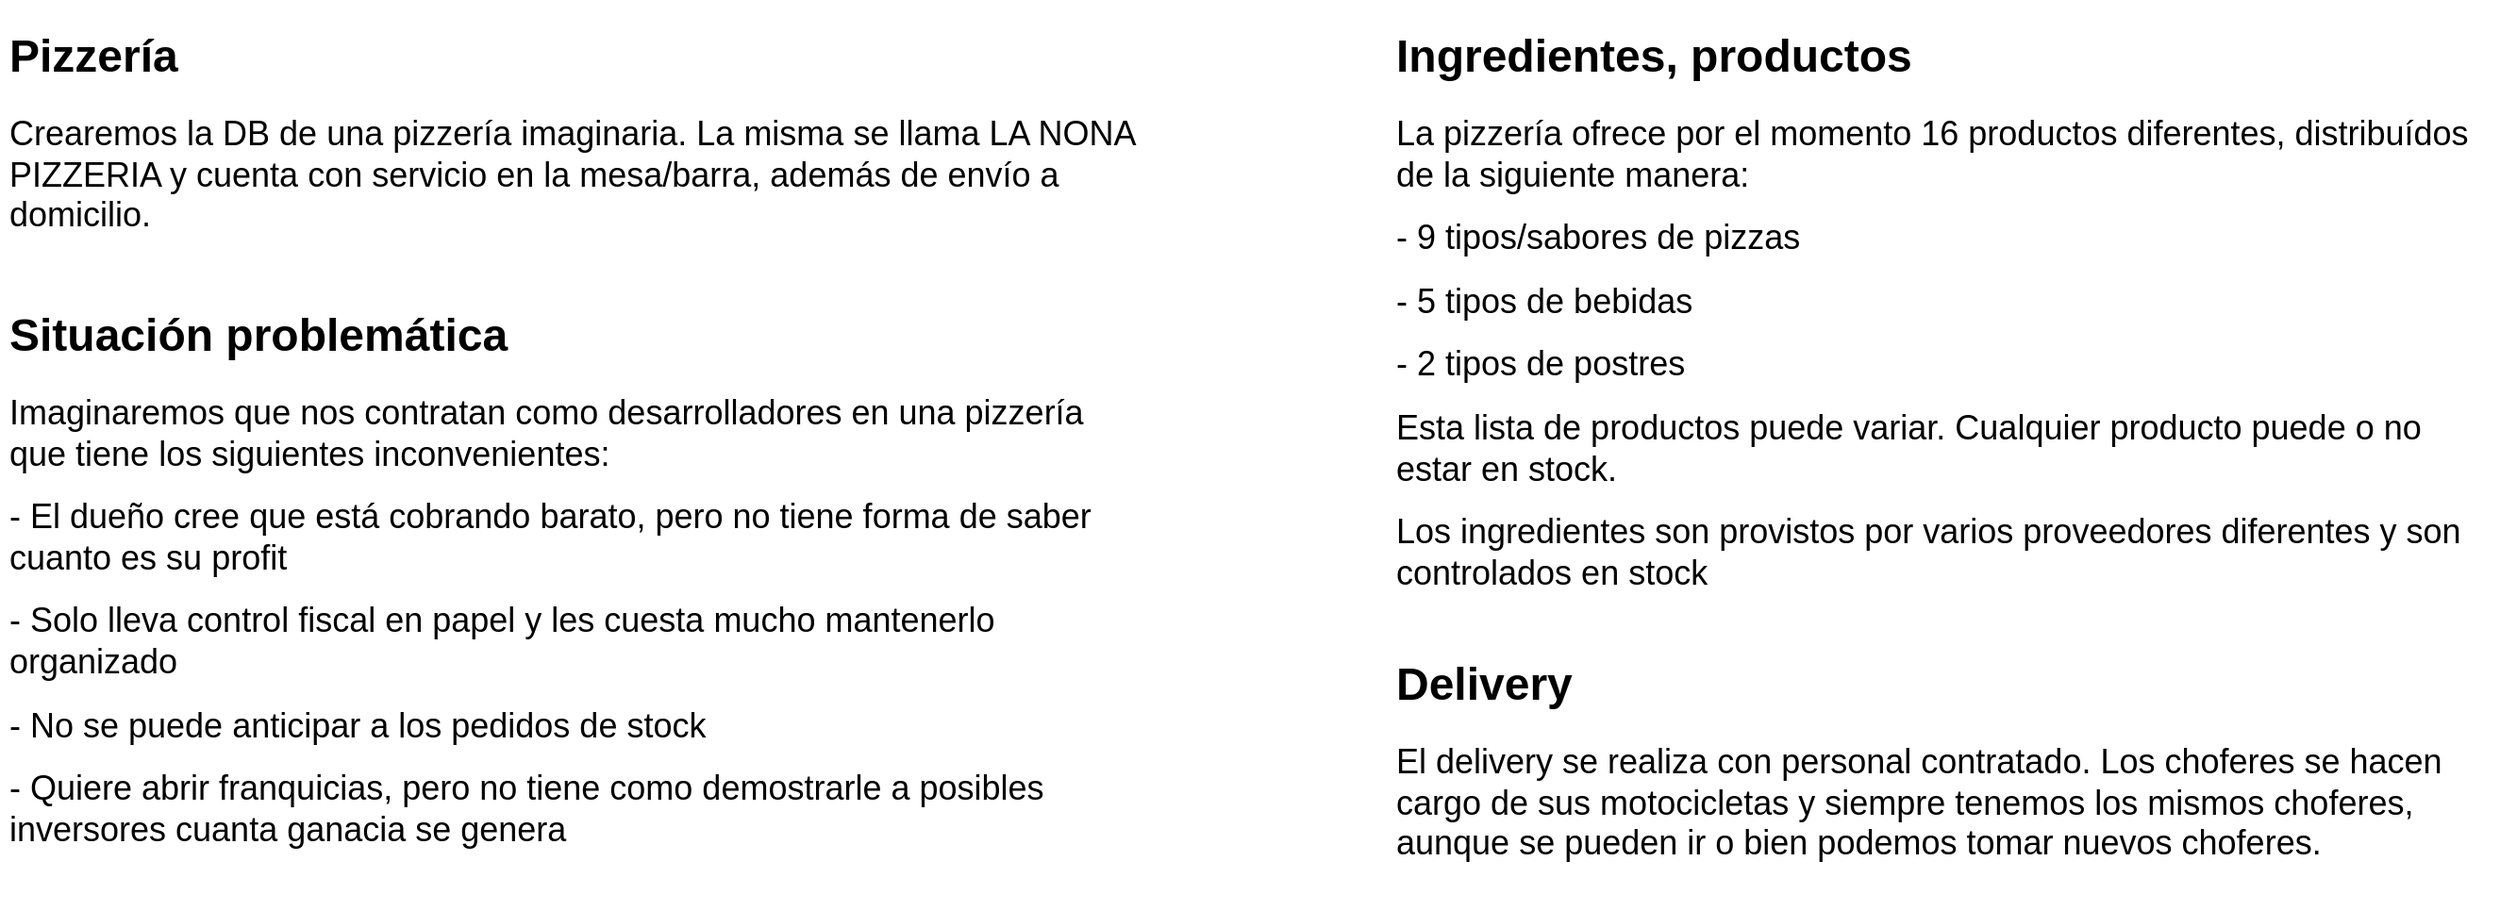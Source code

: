 <mxfile version="13.6.2" type="device" pages="3"><diagram id="R2lEEEUBdFMjLlhIrx00" name="Definición del proyecto"><mxGraphModel dx="2462" dy="832" grid="0" gridSize="10" guides="1" tooltips="1" connect="1" arrows="1" fold="1" page="0" pageScale="1" pageWidth="850" pageHeight="1100" math="0" shadow="0" extFonts="Permanent Marker^https://fonts.googleapis.com/css?family=Permanent+Marker"><root><mxCell id="0"/><mxCell id="1" parent="0"/><mxCell id="s_vhJJ1c7jkwgD_vqG6g-2" value="&lt;h1&gt;Pizzería&lt;/h1&gt;&lt;p&gt;&lt;font style=&quot;font-size: 18px&quot;&gt;Crearemos la DB de una pizzería imaginaria. La misma se llama LA NONA PIZZERIA y cuenta con servicio en la mesa/barra, además de envío a domicilio.&lt;/font&gt;&lt;/p&gt;" style="text;html=1;strokeColor=none;fillColor=none;spacing=5;spacingTop=-20;whiteSpace=wrap;overflow=hidden;rounded=0;" parent="1" vertex="1"><mxGeometry x="-349" y="84" width="611" height="129" as="geometry"/></mxCell><mxCell id="s_vhJJ1c7jkwgD_vqG6g-3" value="&lt;h1&gt;Ingredientes, productos&lt;/h1&gt;&lt;p&gt;&lt;font style=&quot;font-size: 18px&quot;&gt;La pizzería ofrece por el momento 16 productos diferentes, distribuídos de la siguiente manera:&lt;/font&gt;&lt;/p&gt;&lt;p&gt;&lt;span style=&quot;font-size: 18px&quot;&gt;- 9 tipos/sabores de pizzas&lt;/span&gt;&lt;/p&gt;&lt;p&gt;&lt;span style=&quot;font-size: 18px&quot;&gt;- 5 tipos de bebidas&lt;/span&gt;&lt;/p&gt;&lt;p&gt;&lt;span style=&quot;font-size: 18px&quot;&gt;- 2 tipos de postres&lt;/span&gt;&lt;/p&gt;&lt;p&gt;&lt;span style=&quot;font-size: 18px&quot;&gt;Esta lista de productos puede variar. Cualquier producto puede o no estar en stock.&lt;/span&gt;&lt;/p&gt;&lt;p&gt;&lt;span style=&quot;font-size: 18px&quot;&gt;Los ingredientes son provistos por varios proveedores diferentes y son controlados en stock&lt;/span&gt;&lt;/p&gt;" style="text;html=1;strokeColor=none;fillColor=none;spacing=5;spacingTop=-20;whiteSpace=wrap;overflow=hidden;rounded=0;" parent="1" vertex="1"><mxGeometry x="386" y="84" width="582" height="310" as="geometry"/></mxCell><mxCell id="s_vhJJ1c7jkwgD_vqG6g-4" value="&lt;h1&gt;Delivery&lt;/h1&gt;&lt;p&gt;&lt;span style=&quot;font-size: 18px&quot;&gt;El delivery se realiza con personal contratado. Los choferes se hacen cargo de sus motocicletas y siempre tenemos los mismos choferes, aunque se pueden ir o bien podemos tomar nuevos choferes.&lt;/span&gt;&lt;/p&gt;" style="text;html=1;strokeColor=none;fillColor=none;spacing=5;spacingTop=-20;whiteSpace=wrap;overflow=hidden;rounded=0;" parent="1" vertex="1"><mxGeometry x="386" y="417" width="589" height="139" as="geometry"/></mxCell><mxCell id="LPCjhQJcpHGwKGaURsOa-1" value="&lt;h1&gt;Situación problemática&lt;/h1&gt;&lt;p&gt;&lt;font style=&quot;font-size: 18px&quot;&gt;Imaginaremos que nos contratan como desarrolladores en una pizzería que tiene los siguientes inconvenientes:&lt;/font&gt;&lt;/p&gt;&lt;span style=&quot;font-size: 18px&quot;&gt;- El dueño cree que está cobrando barato, pero no tiene forma de saber cuanto es su profit&lt;/span&gt;&lt;p&gt;&lt;font style=&quot;font-size: 18px&quot;&gt;- Solo lleva control fiscal en papel y les cuesta mucho mantenerlo organizado&lt;/font&gt;&lt;/p&gt;&lt;p&gt;&lt;font style=&quot;font-size: 18px&quot;&gt;- No se puede anticipar a los pedidos de stock&lt;/font&gt;&lt;/p&gt;&lt;p&gt;&lt;font style=&quot;font-size: 18px&quot;&gt;- Quiere abrir franquicias, pero no tiene como demostrarle a posibles inversores cuanta ganacia se genera&lt;/font&gt;&lt;/p&gt;" style="text;html=1;strokeColor=none;fillColor=none;spacing=5;spacingTop=-20;whiteSpace=wrap;overflow=hidden;rounded=0;" parent="1" vertex="1"><mxGeometry x="-349" y="232" width="611" height="304" as="geometry"/></mxCell></root></mxGraphModel></diagram><diagram id="Qf1tEgK-BISziDBzzozw" name="DER Conceptual"><mxGraphModel dx="2462" dy="1232" grid="0" gridSize="10" guides="1" tooltips="1" connect="1" arrows="1" fold="1" page="0" pageScale="1" pageWidth="1169" pageHeight="827" math="0" shadow="0"><root><mxCell id="j6oUFfjufz5ljaG7XnEx-0"/><mxCell id="j6oUFfjufz5ljaG7XnEx-1" parent="j6oUFfjufz5ljaG7XnEx-0"/><mxCell id="j6oUFfjufz5ljaG7XnEx-11" value="1" style="edgeStyle=orthogonalEdgeStyle;rounded=0;orthogonalLoop=1;jettySize=auto;html=1;exitX=1;exitY=0.5;exitDx=0;exitDy=0;entryX=0;entryY=0.5;entryDx=0;entryDy=0;endArrow=none;endFill=0;" parent="j6oUFfjufz5ljaG7XnEx-1" source="j6oUFfjufz5ljaG7XnEx-2" target="j6oUFfjufz5ljaG7XnEx-7" edge="1"><mxGeometry x="-0.841" y="9" relative="1" as="geometry"><mxPoint as="offset"/></mxGeometry></mxCell><mxCell id="j6oUFfjufz5ljaG7XnEx-2" value="Cliente" style="whiteSpace=wrap;html=1;align=center;fillColor=#FFFF66;" parent="j6oUFfjufz5ljaG7XnEx-1" vertex="1"><mxGeometry x="-179" y="277" width="100" height="40" as="geometry"/></mxCell><mxCell id="j6oUFfjufz5ljaG7XnEx-16" value="n" style="edgeStyle=orthogonalEdgeStyle;rounded=0;orthogonalLoop=1;jettySize=auto;html=1;exitX=1;exitY=0.5;exitDx=0;exitDy=0;entryX=0;entryY=0.5;entryDx=0;entryDy=0;endArrow=none;endFill=0;" parent="j6oUFfjufz5ljaG7XnEx-1" source="j6oUFfjufz5ljaG7XnEx-3" target="j6oUFfjufz5ljaG7XnEx-9" edge="1"><mxGeometry x="-0.806" y="9" relative="1" as="geometry"><mxPoint as="offset"/></mxGeometry></mxCell><mxCell id="a9BDlv0DdQkZxdYvA8Fr-7" value="1" style="edgeStyle=none;rounded=0;orthogonalLoop=1;jettySize=auto;html=1;exitX=0.5;exitY=1;exitDx=0;exitDy=0;entryX=0.5;entryY=0;entryDx=0;entryDy=0;endArrow=none;endFill=0;" parent="j6oUFfjufz5ljaG7XnEx-1" source="j6oUFfjufz5ljaG7XnEx-3" target="a9BDlv0DdQkZxdYvA8Fr-6" edge="1"><mxGeometry x="-0.903" y="-7" relative="1" as="geometry"><mxPoint as="offset"/></mxGeometry></mxCell><mxCell id="j6oUFfjufz5ljaG7XnEx-3" value="Producto" style="whiteSpace=wrap;html=1;align=center;fillColor=#FFFF66;" parent="j6oUFfjufz5ljaG7XnEx-1" vertex="1"><mxGeometry x="166" y="277" width="100" height="40" as="geometry"/></mxCell><mxCell id="0_4JAwrdoidO_-c-L1oA-1" value="1" style="edgeStyle=orthogonalEdgeStyle;rounded=0;orthogonalLoop=1;jettySize=auto;html=1;exitX=1;exitY=0.5;exitDx=0;exitDy=0;entryX=0;entryY=0.5;entryDx=0;entryDy=0;endArrow=none;endFill=0;" parent="j6oUFfjufz5ljaG7XnEx-1" source="j6oUFfjufz5ljaG7XnEx-5" target="0_4JAwrdoidO_-c-L1oA-0" edge="1"><mxGeometry x="-0.774" y="12" relative="1" as="geometry"><mxPoint as="offset"/></mxGeometry></mxCell><mxCell id="2uqnR1gfpLp7xcMQShWQ-1" value="1" style="rounded=0;orthogonalLoop=1;jettySize=auto;html=1;exitX=1;exitY=0;exitDx=0;exitDy=0;entryX=0;entryY=1;entryDx=0;entryDy=0;startArrow=none;startFill=0;endArrow=none;endFill=0;" parent="j6oUFfjufz5ljaG7XnEx-1" source="j6oUFfjufz5ljaG7XnEx-5" target="0_4JAwrdoidO_-c-L1oA-18" edge="1"><mxGeometry x="-0.851" y="9" relative="1" as="geometry"><mxPoint as="offset"/></mxGeometry></mxCell><mxCell id="j6oUFfjufz5ljaG7XnEx-5" value="Factura" style="whiteSpace=wrap;html=1;align=center;fillColor=#FFFF66;" parent="j6oUFfjufz5ljaG7XnEx-1" vertex="1"><mxGeometry x="510" y="277" width="100" height="40" as="geometry"/></mxCell><mxCell id="0_4JAwrdoidO_-c-L1oA-6" value="1" style="edgeStyle=orthogonalEdgeStyle;rounded=0;orthogonalLoop=1;jettySize=auto;html=1;exitX=0.5;exitY=1;exitDx=0;exitDy=0;entryX=0.5;entryY=0;entryDx=0;entryDy=0;endArrow=none;endFill=0;" parent="j6oUFfjufz5ljaG7XnEx-1" source="j6oUFfjufz5ljaG7XnEx-6" target="0_4JAwrdoidO_-c-L1oA-4" edge="1"><mxGeometry x="-0.798" y="8" relative="1" as="geometry"><mxPoint as="offset"/></mxGeometry></mxCell><mxCell id="j6oUFfjufz5ljaG7XnEx-6" value="Venta" style="whiteSpace=wrap;html=1;align=center;fillColor=#FFFF66;" parent="j6oUFfjufz5ljaG7XnEx-1" vertex="1"><mxGeometry x="854" y="277" width="100" height="40" as="geometry"/></mxCell><mxCell id="j6oUFfjufz5ljaG7XnEx-12" value="n" style="edgeStyle=orthogonalEdgeStyle;rounded=0;orthogonalLoop=1;jettySize=auto;html=1;exitX=1;exitY=0.5;exitDx=0;exitDy=0;entryX=0;entryY=0.5;entryDx=0;entryDy=0;endArrow=none;endFill=0;" parent="j6oUFfjufz5ljaG7XnEx-1" source="j6oUFfjufz5ljaG7XnEx-7" target="j6oUFfjufz5ljaG7XnEx-3" edge="1"><mxGeometry x="0.774" y="9" relative="1" as="geometry"><mxPoint as="offset"/></mxGeometry></mxCell><mxCell id="j6oUFfjufz5ljaG7XnEx-7" value="Pide" style="shape=rhombus;perimeter=rhombusPerimeter;whiteSpace=wrap;html=1;align=center;fillColor=#ffe6cc;strokeColor=#d79b00;" parent="j6oUFfjufz5ljaG7XnEx-1" vertex="1"><mxGeometry x="-16" y="267" width="120" height="60" as="geometry"/></mxCell><mxCell id="j6oUFfjufz5ljaG7XnEx-17" value="1" style="edgeStyle=orthogonalEdgeStyle;rounded=0;orthogonalLoop=1;jettySize=auto;html=1;exitX=1;exitY=0.5;exitDx=0;exitDy=0;entryX=0;entryY=0.5;entryDx=0;entryDy=0;endArrow=none;endFill=0;" parent="j6oUFfjufz5ljaG7XnEx-1" source="j6oUFfjufz5ljaG7XnEx-9" target="j6oUFfjufz5ljaG7XnEx-5" edge="1"><mxGeometry x="0.806" y="10" relative="1" as="geometry"><mxPoint as="offset"/></mxGeometry></mxCell><mxCell id="j6oUFfjufz5ljaG7XnEx-9" value="Realiza" style="shape=rhombus;perimeter=rhombusPerimeter;whiteSpace=wrap;html=1;align=center;fillColor=#ffe6cc;strokeColor=#d79b00;" parent="j6oUFfjufz5ljaG7XnEx-1" vertex="1"><mxGeometry x="328" y="267" width="120" height="60" as="geometry"/></mxCell><mxCell id="0_4JAwrdoidO_-c-L1oA-61" value="1" style="edgeStyle=none;rounded=0;orthogonalLoop=1;jettySize=auto;html=1;exitX=0;exitY=0.5;exitDx=0;exitDy=0;entryX=1;entryY=0.5;entryDx=0;entryDy=0;endArrow=none;endFill=0;" parent="j6oUFfjufz5ljaG7XnEx-1" source="j6oUFfjufz5ljaG7XnEx-20" target="0_4JAwrdoidO_-c-L1oA-11" edge="1"><mxGeometry x="-0.742" y="-12" relative="1" as="geometry"><mxPoint as="offset"/></mxGeometry></mxCell><mxCell id="j6oUFfjufz5ljaG7XnEx-20" value="Stock" style="whiteSpace=wrap;html=1;align=center;fillColor=#FFFF66;" parent="j6oUFfjufz5ljaG7XnEx-1" vertex="1"><mxGeometry x="854" y="555" width="100" height="40" as="geometry"/></mxCell><mxCell id="0_4JAwrdoidO_-c-L1oA-3" value="n" style="edgeStyle=orthogonalEdgeStyle;rounded=0;orthogonalLoop=1;jettySize=auto;html=1;exitX=1;exitY=0.5;exitDx=0;exitDy=0;entryX=0;entryY=0.5;entryDx=0;entryDy=0;endArrow=none;endFill=0;" parent="j6oUFfjufz5ljaG7XnEx-1" source="0_4JAwrdoidO_-c-L1oA-0" target="j6oUFfjufz5ljaG7XnEx-6" edge="1"><mxGeometry x="0.742" y="12" relative="1" as="geometry"><mxPoint as="offset"/></mxGeometry></mxCell><mxCell id="0_4JAwrdoidO_-c-L1oA-0" value="Genera" style="shape=rhombus;perimeter=rhombusPerimeter;whiteSpace=wrap;html=1;align=center;fillColor=#ffe6cc;strokeColor=#d79b00;" parent="j6oUFfjufz5ljaG7XnEx-1" vertex="1"><mxGeometry x="672" y="267" width="120" height="60" as="geometry"/></mxCell><mxCell id="0_4JAwrdoidO_-c-L1oA-7" value="1" style="edgeStyle=orthogonalEdgeStyle;rounded=0;orthogonalLoop=1;jettySize=auto;html=1;exitX=0.5;exitY=1;exitDx=0;exitDy=0;entryX=0.5;entryY=0;entryDx=0;entryDy=0;endArrow=none;endFill=0;" parent="j6oUFfjufz5ljaG7XnEx-1" source="0_4JAwrdoidO_-c-L1oA-4" target="j6oUFfjufz5ljaG7XnEx-20" edge="1"><mxGeometry x="0.753" y="8" relative="1" as="geometry"><mxPoint as="offset"/></mxGeometry></mxCell><mxCell id="0_4JAwrdoidO_-c-L1oA-4" value="Disminuye" style="shape=rhombus;perimeter=rhombusPerimeter;whiteSpace=wrap;html=1;align=center;fillColor=#ffe6cc;strokeColor=#d79b00;" parent="j6oUFfjufz5ljaG7XnEx-1" vertex="1"><mxGeometry x="844" y="406" width="120" height="60" as="geometry"/></mxCell><mxCell id="0_4JAwrdoidO_-c-L1oA-16" value="n" style="edgeStyle=orthogonalEdgeStyle;rounded=0;orthogonalLoop=1;jettySize=auto;html=1;exitX=1;exitY=0.5;exitDx=0;exitDy=0;entryX=0;entryY=0.5;entryDx=0;entryDy=0;endArrow=none;endFill=0;" parent="j6oUFfjufz5ljaG7XnEx-1" source="0_4JAwrdoidO_-c-L1oA-10" target="0_4JAwrdoidO_-c-L1oA-11" edge="1"><mxGeometry x="-0.71" y="12" relative="1" as="geometry"><mxPoint as="offset"/></mxGeometry></mxCell><mxCell id="0_4JAwrdoidO_-c-L1oA-10" value="Pedido" style="whiteSpace=wrap;html=1;align=center;fillColor=#FFFF66;" parent="j6oUFfjufz5ljaG7XnEx-1" vertex="1"><mxGeometry x="510" y="555" width="100" height="40" as="geometry"/></mxCell><mxCell id="0_4JAwrdoidO_-c-L1oA-11" value="Afecta" style="shape=rhombus;perimeter=rhombusPerimeter;whiteSpace=wrap;html=1;align=center;fillColor=#ffe6cc;strokeColor=#d79b00;" parent="j6oUFfjufz5ljaG7XnEx-1" vertex="1"><mxGeometry x="672" y="545" width="120" height="60" as="geometry"/></mxCell><mxCell id="0_4JAwrdoidO_-c-L1oA-15" value="1" style="edgeStyle=orthogonalEdgeStyle;rounded=0;orthogonalLoop=1;jettySize=auto;html=1;exitX=1;exitY=0.5;exitDx=0;exitDy=0;entryX=0;entryY=0.5;entryDx=0;entryDy=0;endArrow=none;endFill=0;" parent="j6oUFfjufz5ljaG7XnEx-1" source="0_4JAwrdoidO_-c-L1oA-12" target="0_4JAwrdoidO_-c-L1oA-10" edge="1"><mxGeometry x="0.677" y="13" relative="1" as="geometry"><mxPoint as="offset"/></mxGeometry></mxCell><mxCell id="a9BDlv0DdQkZxdYvA8Fr-4" value="n" style="edgeStyle=none;rounded=0;orthogonalLoop=1;jettySize=auto;html=1;exitX=0.5;exitY=1;exitDx=0;exitDy=0;entryX=0.5;entryY=0;entryDx=0;entryDy=0;endArrow=none;endFill=0;" parent="j6oUFfjufz5ljaG7XnEx-1" source="0_4JAwrdoidO_-c-L1oA-12" target="0_4JAwrdoidO_-c-L1oA-13" edge="1"><mxGeometry x="0.685" y="9" relative="1" as="geometry"><mxPoint as="offset"/></mxGeometry></mxCell><mxCell id="0_4JAwrdoidO_-c-L1oA-12" value="Entrega" style="shape=rhombus;perimeter=rhombusPerimeter;whiteSpace=wrap;html=1;align=center;fillColor=#ffe6cc;strokeColor=#d79b00;" parent="j6oUFfjufz5ljaG7XnEx-1" vertex="1"><mxGeometry x="328" y="545" width="120" height="60" as="geometry"/></mxCell><mxCell id="a9BDlv0DdQkZxdYvA8Fr-0" style="edgeStyle=none;rounded=0;orthogonalLoop=1;jettySize=auto;html=1;exitX=0.25;exitY=1;exitDx=0;exitDy=0;entryX=0.854;entryY=0.146;entryDx=0;entryDy=0;endArrow=none;endFill=0;entryPerimeter=0;" parent="j6oUFfjufz5ljaG7XnEx-1" source="0_4JAwrdoidO_-c-L1oA-13" target="0_4JAwrdoidO_-c-L1oA-82" edge="1"><mxGeometry relative="1" as="geometry"/></mxCell><mxCell id="a9BDlv0DdQkZxdYvA8Fr-1" style="edgeStyle=none;rounded=0;orthogonalLoop=1;jettySize=auto;html=1;exitX=0.5;exitY=1;exitDx=0;exitDy=0;entryX=0.5;entryY=0;entryDx=0;entryDy=0;endArrow=none;endFill=0;" parent="j6oUFfjufz5ljaG7XnEx-1" source="0_4JAwrdoidO_-c-L1oA-13" target="0_4JAwrdoidO_-c-L1oA-83" edge="1"><mxGeometry relative="1" as="geometry"/></mxCell><mxCell id="a9BDlv0DdQkZxdYvA8Fr-2" style="edgeStyle=none;rounded=0;orthogonalLoop=1;jettySize=auto;html=1;exitX=0.5;exitY=1;exitDx=0;exitDy=0;entryX=0.5;entryY=0;entryDx=0;entryDy=0;endArrow=none;endFill=0;" parent="j6oUFfjufz5ljaG7XnEx-1" source="0_4JAwrdoidO_-c-L1oA-13" target="0_4JAwrdoidO_-c-L1oA-85" edge="1"><mxGeometry relative="1" as="geometry"/></mxCell><mxCell id="a9BDlv0DdQkZxdYvA8Fr-3" style="edgeStyle=none;rounded=0;orthogonalLoop=1;jettySize=auto;html=1;exitX=0.75;exitY=1;exitDx=0;exitDy=0;entryX=0;entryY=0;entryDx=0;entryDy=0;endArrow=none;endFill=0;" parent="j6oUFfjufz5ljaG7XnEx-1" source="0_4JAwrdoidO_-c-L1oA-13" target="0_4JAwrdoidO_-c-L1oA-87" edge="1"><mxGeometry relative="1" as="geometry"/></mxCell><mxCell id="0_4JAwrdoidO_-c-L1oA-13" value="Proveedor" style="whiteSpace=wrap;html=1;align=center;fillColor=#FFFF66;" parent="j6oUFfjufz5ljaG7XnEx-1" vertex="1"><mxGeometry x="338" y="694" width="100" height="40" as="geometry"/></mxCell><mxCell id="2uqnR1gfpLp7xcMQShWQ-2" value="1" style="edgeStyle=none;rounded=0;orthogonalLoop=1;jettySize=auto;html=1;exitX=1;exitY=0;exitDx=0;exitDy=0;entryX=0.5;entryY=1;entryDx=0;entryDy=0;startArrow=none;startFill=0;endArrow=none;endFill=0;" parent="j6oUFfjufz5ljaG7XnEx-1" source="0_4JAwrdoidO_-c-L1oA-18" target="0_4JAwrdoidO_-c-L1oA-20" edge="1"><mxGeometry x="0.906" y="-11" relative="1" as="geometry"><mxPoint as="offset"/></mxGeometry></mxCell><mxCell id="0_4JAwrdoidO_-c-L1oA-18" value="Genera&lt;br&gt;Movimiento" style="shape=rhombus;perimeter=rhombusPerimeter;whiteSpace=wrap;html=1;align=center;fillColor=#ffe6cc;strokeColor=#d79b00;" parent="j6oUFfjufz5ljaG7XnEx-1" vertex="1"><mxGeometry x="672" y="118" width="120" height="60" as="geometry"/></mxCell><mxCell id="0_4JAwrdoidO_-c-L1oA-20" value="Chofer" style="whiteSpace=wrap;html=1;align=center;fillColor=#FFFF66;" parent="j6oUFfjufz5ljaG7XnEx-1" vertex="1"><mxGeometry x="746" y="26" width="100" height="40" as="geometry"/></mxCell><mxCell id="0_4JAwrdoidO_-c-L1oA-42" style="edgeStyle=none;rounded=0;orthogonalLoop=1;jettySize=auto;html=1;exitX=1;exitY=1;exitDx=0;exitDy=0;entryX=0;entryY=0;entryDx=0;entryDy=0;endArrow=none;endFill=0;" parent="j6oUFfjufz5ljaG7XnEx-1" source="0_4JAwrdoidO_-c-L1oA-26" target="j6oUFfjufz5ljaG7XnEx-2" edge="1"><mxGeometry relative="1" as="geometry"/></mxCell><mxCell id="0_4JAwrdoidO_-c-L1oA-26" value="Id" style="ellipse;whiteSpace=wrap;html=1;align=center;fillColor=#e1d5e7;strokeColor=#9673a6;" parent="j6oUFfjufz5ljaG7XnEx-1" vertex="1"><mxGeometry x="-321.0" y="180" width="100" height="40" as="geometry"/></mxCell><mxCell id="0_4JAwrdoidO_-c-L1oA-43" style="edgeStyle=none;rounded=0;orthogonalLoop=1;jettySize=auto;html=1;exitX=1;exitY=0.5;exitDx=0;exitDy=0;entryX=0;entryY=0.25;entryDx=0;entryDy=0;endArrow=none;endFill=0;" parent="j6oUFfjufz5ljaG7XnEx-1" source="0_4JAwrdoidO_-c-L1oA-27" target="j6oUFfjufz5ljaG7XnEx-2" edge="1"><mxGeometry relative="1" as="geometry"/></mxCell><mxCell id="0_4JAwrdoidO_-c-L1oA-27" value="Nombre" style="ellipse;whiteSpace=wrap;html=1;align=center;fillColor=#e1d5e7;strokeColor=#9673a6;" parent="j6oUFfjufz5ljaG7XnEx-1" vertex="1"><mxGeometry x="-321.0" y="245" width="100" height="40" as="geometry"/></mxCell><mxCell id="0_4JAwrdoidO_-c-L1oA-44" style="edgeStyle=none;rounded=0;orthogonalLoop=1;jettySize=auto;html=1;exitX=1;exitY=0.5;exitDx=0;exitDy=0;entryX=0;entryY=0.75;entryDx=0;entryDy=0;endArrow=none;endFill=0;" parent="j6oUFfjufz5ljaG7XnEx-1" source="0_4JAwrdoidO_-c-L1oA-28" target="j6oUFfjufz5ljaG7XnEx-2" edge="1"><mxGeometry relative="1" as="geometry"/></mxCell><mxCell id="0_4JAwrdoidO_-c-L1oA-28" value="Telefono" style="ellipse;whiteSpace=wrap;html=1;align=center;fillColor=#e1d5e7;strokeColor=#9673a6;" parent="j6oUFfjufz5ljaG7XnEx-1" vertex="1"><mxGeometry x="-321.0" y="310" width="100" height="40" as="geometry"/></mxCell><mxCell id="0_4JAwrdoidO_-c-L1oA-36" style="edgeStyle=none;rounded=0;orthogonalLoop=1;jettySize=auto;html=1;exitX=0.5;exitY=1;exitDx=0;exitDy=0;entryX=0.5;entryY=0;entryDx=0;entryDy=0;endArrow=none;endFill=0;" parent="j6oUFfjufz5ljaG7XnEx-1" source="0_4JAwrdoidO_-c-L1oA-29" target="j6oUFfjufz5ljaG7XnEx-3" edge="1"><mxGeometry relative="1" as="geometry"/></mxCell><mxCell id="0_4JAwrdoidO_-c-L1oA-29" value="Nombre" style="ellipse;whiteSpace=wrap;html=1;align=center;fillColor=#e1d5e7;strokeColor=#9673a6;" parent="j6oUFfjufz5ljaG7XnEx-1" vertex="1"><mxGeometry x="166.0" y="197" width="100" height="40" as="geometry"/></mxCell><mxCell id="0_4JAwrdoidO_-c-L1oA-35" style="edgeStyle=none;rounded=0;orthogonalLoop=1;jettySize=auto;html=1;exitX=1;exitY=1;exitDx=0;exitDy=0;entryX=0.25;entryY=0;entryDx=0;entryDy=0;endArrow=none;endFill=0;" parent="j6oUFfjufz5ljaG7XnEx-1" source="0_4JAwrdoidO_-c-L1oA-30" target="j6oUFfjufz5ljaG7XnEx-3" edge="1"><mxGeometry relative="1" as="geometry"/></mxCell><mxCell id="0_4JAwrdoidO_-c-L1oA-30" value="Id" style="ellipse;whiteSpace=wrap;html=1;align=center;fillColor=#e1d5e7;strokeColor=#9673a6;" parent="j6oUFfjufz5ljaG7XnEx-1" vertex="1"><mxGeometry x="33.0" y="197" width="100" height="40" as="geometry"/></mxCell><mxCell id="0_4JAwrdoidO_-c-L1oA-37" style="edgeStyle=none;rounded=0;orthogonalLoop=1;jettySize=auto;html=1;exitX=0;exitY=1;exitDx=0;exitDy=0;entryX=0.75;entryY=0;entryDx=0;entryDy=0;endArrow=none;endFill=0;" parent="j6oUFfjufz5ljaG7XnEx-1" source="0_4JAwrdoidO_-c-L1oA-31" target="j6oUFfjufz5ljaG7XnEx-3" edge="1"><mxGeometry relative="1" as="geometry"/></mxCell><mxCell id="0_4JAwrdoidO_-c-L1oA-31" value="Precio" style="ellipse;whiteSpace=wrap;html=1;align=center;fillColor=#e1d5e7;strokeColor=#9673a6;" parent="j6oUFfjufz5ljaG7XnEx-1" vertex="1"><mxGeometry x="299.0" y="197" width="100" height="40" as="geometry"/></mxCell><mxCell id="0_4JAwrdoidO_-c-L1oA-49" style="edgeStyle=none;rounded=0;orthogonalLoop=1;jettySize=auto;html=1;exitX=0.5;exitY=1;exitDx=0;exitDy=0;entryX=0;entryY=0;entryDx=0;entryDy=0;endArrow=none;endFill=0;" parent="j6oUFfjufz5ljaG7XnEx-1" source="0_4JAwrdoidO_-c-L1oA-38" target="j6oUFfjufz5ljaG7XnEx-5" edge="1"><mxGeometry relative="1" as="geometry"/></mxCell><mxCell id="0_4JAwrdoidO_-c-L1oA-38" value="Id" style="ellipse;whiteSpace=wrap;html=1;align=center;fillColor=#e1d5e7;strokeColor=#9673a6;" parent="j6oUFfjufz5ljaG7XnEx-1" vertex="1"><mxGeometry x="358.0" y="114" width="100" height="40" as="geometry"/></mxCell><mxCell id="0_4JAwrdoidO_-c-L1oA-52" style="edgeStyle=none;rounded=0;orthogonalLoop=1;jettySize=auto;html=1;exitX=0.5;exitY=1;exitDx=0;exitDy=0;entryX=0.25;entryY=0;entryDx=0;entryDy=0;endArrow=none;endFill=0;" parent="j6oUFfjufz5ljaG7XnEx-1" source="0_4JAwrdoidO_-c-L1oA-39" target="j6oUFfjufz5ljaG7XnEx-5" edge="1"><mxGeometry relative="1" as="geometry"/></mxCell><mxCell id="0_4JAwrdoidO_-c-L1oA-39" value="Total" style="ellipse;whiteSpace=wrap;html=1;align=center;fillColor=#e1d5e7;strokeColor=#9673a6;" parent="j6oUFfjufz5ljaG7XnEx-1" vertex="1"><mxGeometry x="423.0" y="57" width="100" height="40" as="geometry"/></mxCell><mxCell id="0_4JAwrdoidO_-c-L1oA-53" style="edgeStyle=none;rounded=0;orthogonalLoop=1;jettySize=auto;html=1;exitX=0.5;exitY=1;exitDx=0;exitDy=0;entryX=0.5;entryY=0;entryDx=0;entryDy=0;endArrow=none;endFill=0;" parent="j6oUFfjufz5ljaG7XnEx-1" source="0_4JAwrdoidO_-c-L1oA-40" target="j6oUFfjufz5ljaG7XnEx-5" edge="1"><mxGeometry relative="1" as="geometry"/></mxCell><mxCell id="0_4JAwrdoidO_-c-L1oA-40" value="Id Cliente" style="ellipse;whiteSpace=wrap;html=1;align=center;fillColor=#e1d5e7;strokeColor=#9673a6;" parent="j6oUFfjufz5ljaG7XnEx-1" vertex="1"><mxGeometry x="510.0" y="11" width="100" height="40" as="geometry"/></mxCell><mxCell id="0_4JAwrdoidO_-c-L1oA-45" style="edgeStyle=none;rounded=0;orthogonalLoop=1;jettySize=auto;html=1;exitX=1;exitY=0.5;exitDx=0;exitDy=0;entryX=0;entryY=1;entryDx=0;entryDy=0;endArrow=none;endFill=0;" parent="j6oUFfjufz5ljaG7XnEx-1" source="0_4JAwrdoidO_-c-L1oA-41" target="j6oUFfjufz5ljaG7XnEx-2" edge="1"><mxGeometry relative="1" as="geometry"/></mxCell><mxCell id="0_4JAwrdoidO_-c-L1oA-41" value="Dirección" style="ellipse;whiteSpace=wrap;html=1;align=center;fillColor=#e1d5e7;strokeColor=#9673a6;" parent="j6oUFfjufz5ljaG7XnEx-1" vertex="1"><mxGeometry x="-318.0" y="374" width="100" height="40" as="geometry"/></mxCell><mxCell id="0_4JAwrdoidO_-c-L1oA-51" style="edgeStyle=none;rounded=0;orthogonalLoop=1;jettySize=auto;html=1;exitX=0.5;exitY=1;exitDx=0;exitDy=0;entryX=0.75;entryY=0;entryDx=0;entryDy=0;endArrow=none;endFill=0;" parent="j6oUFfjufz5ljaG7XnEx-1" source="0_4JAwrdoidO_-c-L1oA-46" target="j6oUFfjufz5ljaG7XnEx-5" edge="1"><mxGeometry relative="1" as="geometry"/></mxCell><mxCell id="0_4JAwrdoidO_-c-L1oA-46" value="Tipo Entrega" style="ellipse;whiteSpace=wrap;html=1;align=center;fillColor=#e1d5e7;strokeColor=#9673a6;" parent="j6oUFfjufz5ljaG7XnEx-1" vertex="1"><mxGeometry x="594.0" y="57" width="100" height="40" as="geometry"/></mxCell><mxCell id="0_4JAwrdoidO_-c-L1oA-57" style="edgeStyle=none;rounded=0;orthogonalLoop=1;jettySize=auto;html=1;exitX=0.5;exitY=1;exitDx=0;exitDy=0;entryX=0.5;entryY=0;entryDx=0;entryDy=0;endArrow=none;endFill=0;" parent="j6oUFfjufz5ljaG7XnEx-1" source="0_4JAwrdoidO_-c-L1oA-48" target="j6oUFfjufz5ljaG7XnEx-6" edge="1"><mxGeometry relative="1" as="geometry"/></mxCell><mxCell id="0_4JAwrdoidO_-c-L1oA-48" value="Id Factura" style="ellipse;whiteSpace=wrap;html=1;align=center;fillColor=#e1d5e7;strokeColor=#9673a6;" parent="j6oUFfjufz5ljaG7XnEx-1" vertex="1"><mxGeometry x="854.0" y="121" width="100" height="40" as="geometry"/></mxCell><mxCell id="0_4JAwrdoidO_-c-L1oA-58" style="edgeStyle=none;rounded=0;orthogonalLoop=1;jettySize=auto;html=1;exitX=0;exitY=1;exitDx=0;exitDy=0;entryX=0.75;entryY=0;entryDx=0;entryDy=0;endArrow=none;endFill=0;" parent="j6oUFfjufz5ljaG7XnEx-1" source="0_4JAwrdoidO_-c-L1oA-54" target="j6oUFfjufz5ljaG7XnEx-6" edge="1"><mxGeometry relative="1" as="geometry"/></mxCell><mxCell id="0_4JAwrdoidO_-c-L1oA-54" value="Id Producto" style="ellipse;whiteSpace=wrap;html=1;align=center;fillColor=#e1d5e7;strokeColor=#9673a6;" parent="j6oUFfjufz5ljaG7XnEx-1" vertex="1"><mxGeometry x="972.0" y="140" width="100" height="40" as="geometry"/></mxCell><mxCell id="0_4JAwrdoidO_-c-L1oA-59" style="edgeStyle=none;rounded=0;orthogonalLoop=1;jettySize=auto;html=1;exitX=0;exitY=0.5;exitDx=0;exitDy=0;entryX=1;entryY=0.25;entryDx=0;entryDy=0;endArrow=none;endFill=0;" parent="j6oUFfjufz5ljaG7XnEx-1" source="0_4JAwrdoidO_-c-L1oA-55" target="j6oUFfjufz5ljaG7XnEx-6" edge="1"><mxGeometry relative="1" as="geometry"/></mxCell><mxCell id="0_4JAwrdoidO_-c-L1oA-55" value="Cantidad" style="ellipse;whiteSpace=wrap;html=1;align=center;fillColor=#e1d5e7;strokeColor=#9673a6;" parent="j6oUFfjufz5ljaG7XnEx-1" vertex="1"><mxGeometry x="1025.0" y="197" width="100" height="40" as="geometry"/></mxCell><mxCell id="0_4JAwrdoidO_-c-L1oA-60" style="edgeStyle=none;rounded=0;orthogonalLoop=1;jettySize=auto;html=1;exitX=0;exitY=0.5;exitDx=0;exitDy=0;entryX=1;entryY=0.75;entryDx=0;entryDy=0;endArrow=none;endFill=0;" parent="j6oUFfjufz5ljaG7XnEx-1" source="0_4JAwrdoidO_-c-L1oA-56" target="j6oUFfjufz5ljaG7XnEx-6" edge="1"><mxGeometry relative="1" as="geometry"/></mxCell><mxCell id="0_4JAwrdoidO_-c-L1oA-56" value="Sub Total" style="ellipse;whiteSpace=wrap;html=1;align=center;fillColor=#e1d5e7;strokeColor=#9673a6;" parent="j6oUFfjufz5ljaG7XnEx-1" vertex="1"><mxGeometry x="1056.0" y="263" width="100" height="40" as="geometry"/></mxCell><mxCell id="0_4JAwrdoidO_-c-L1oA-70" style="edgeStyle=none;rounded=0;orthogonalLoop=1;jettySize=auto;html=1;exitX=0;exitY=0.5;exitDx=0;exitDy=0;entryX=1;entryY=0.5;entryDx=0;entryDy=0;endArrow=none;endFill=0;" parent="j6oUFfjufz5ljaG7XnEx-1" source="0_4JAwrdoidO_-c-L1oA-63" target="j6oUFfjufz5ljaG7XnEx-20" edge="1"><mxGeometry relative="1" as="geometry"/></mxCell><mxCell id="0_4JAwrdoidO_-c-L1oA-63" value="Id Proveedor" style="ellipse;whiteSpace=wrap;html=1;align=center;fillColor=#e1d5e7;strokeColor=#9673a6;" parent="j6oUFfjufz5ljaG7XnEx-1" vertex="1"><mxGeometry x="1076.0" y="545" width="100" height="40" as="geometry"/></mxCell><mxCell id="0_4JAwrdoidO_-c-L1oA-69" style="edgeStyle=none;rounded=0;orthogonalLoop=1;jettySize=auto;html=1;exitX=0;exitY=0.5;exitDx=0;exitDy=0;entryX=1;entryY=0.75;entryDx=0;entryDy=0;endArrow=none;endFill=0;" parent="j6oUFfjufz5ljaG7XnEx-1" source="0_4JAwrdoidO_-c-L1oA-64" target="j6oUFfjufz5ljaG7XnEx-20" edge="1"><mxGeometry relative="1" as="geometry"/></mxCell><mxCell id="0_4JAwrdoidO_-c-L1oA-64" value="Nombre" style="ellipse;whiteSpace=wrap;html=1;align=center;fillColor=#e1d5e7;strokeColor=#9673a6;" parent="j6oUFfjufz5ljaG7XnEx-1" vertex="1"><mxGeometry x="1076.0" y="613" width="100" height="40" as="geometry"/></mxCell><mxCell id="0_4JAwrdoidO_-c-L1oA-68" style="edgeStyle=none;rounded=0;orthogonalLoop=1;jettySize=auto;html=1;exitX=0;exitY=0;exitDx=0;exitDy=0;entryX=1;entryY=1;entryDx=0;entryDy=0;endArrow=none;endFill=0;" parent="j6oUFfjufz5ljaG7XnEx-1" source="0_4JAwrdoidO_-c-L1oA-65" target="j6oUFfjufz5ljaG7XnEx-20" edge="1"><mxGeometry relative="1" as="geometry"/></mxCell><mxCell id="0_4JAwrdoidO_-c-L1oA-65" value="Cantidad" style="ellipse;whiteSpace=wrap;html=1;align=center;fillColor=#e1d5e7;strokeColor=#9673a6;" parent="j6oUFfjufz5ljaG7XnEx-1" vertex="1"><mxGeometry x="1060.0" y="669" width="100" height="40" as="geometry"/></mxCell><mxCell id="0_4JAwrdoidO_-c-L1oA-67" style="edgeStyle=none;rounded=0;orthogonalLoop=1;jettySize=auto;html=1;exitX=0;exitY=0;exitDx=0;exitDy=0;entryX=0.75;entryY=1;entryDx=0;entryDy=0;endArrow=none;endFill=0;" parent="j6oUFfjufz5ljaG7XnEx-1" source="0_4JAwrdoidO_-c-L1oA-66" target="j6oUFfjufz5ljaG7XnEx-20" edge="1"><mxGeometry relative="1" as="geometry"/></mxCell><mxCell id="0_4JAwrdoidO_-c-L1oA-66" value="Medida" style="ellipse;whiteSpace=wrap;html=1;align=center;fillColor=#e1d5e7;strokeColor=#9673a6;" parent="j6oUFfjufz5ljaG7XnEx-1" vertex="1"><mxGeometry x="1006.0" y="729" width="100" height="40" as="geometry"/></mxCell><mxCell id="0_4JAwrdoidO_-c-L1oA-77" style="edgeStyle=none;rounded=0;orthogonalLoop=1;jettySize=auto;html=1;exitX=1;exitY=1;exitDx=0;exitDy=0;entryX=0;entryY=0;entryDx=0;entryDy=0;endArrow=none;endFill=0;" parent="j6oUFfjufz5ljaG7XnEx-1" source="0_4JAwrdoidO_-c-L1oA-72" target="0_4JAwrdoidO_-c-L1oA-10" edge="1"><mxGeometry relative="1" as="geometry"/></mxCell><mxCell id="0_4JAwrdoidO_-c-L1oA-72" value="Id Producto" style="ellipse;whiteSpace=wrap;html=1;align=center;fillColor=#e1d5e7;strokeColor=#9673a6;" parent="j6oUFfjufz5ljaG7XnEx-1" vertex="1"><mxGeometry x="377.0" y="457" width="100" height="40" as="geometry"/></mxCell><mxCell id="0_4JAwrdoidO_-c-L1oA-78" style="edgeStyle=none;rounded=0;orthogonalLoop=1;jettySize=auto;html=1;exitX=0.5;exitY=1;exitDx=0;exitDy=0;entryX=0.25;entryY=0;entryDx=0;entryDy=0;endArrow=none;endFill=0;" parent="j6oUFfjufz5ljaG7XnEx-1" source="0_4JAwrdoidO_-c-L1oA-73" target="0_4JAwrdoidO_-c-L1oA-10" edge="1"><mxGeometry relative="1" as="geometry"/></mxCell><mxCell id="0_4JAwrdoidO_-c-L1oA-73" value="Id Proveedor" style="ellipse;whiteSpace=wrap;html=1;align=center;fillColor=#e1d5e7;strokeColor=#9673a6;" parent="j6oUFfjufz5ljaG7XnEx-1" vertex="1"><mxGeometry x="442.0" y="402" width="100" height="40" as="geometry"/></mxCell><mxCell id="0_4JAwrdoidO_-c-L1oA-79" style="edgeStyle=none;rounded=0;orthogonalLoop=1;jettySize=auto;html=1;exitX=0.5;exitY=1;exitDx=0;exitDy=0;entryX=0.5;entryY=0;entryDx=0;entryDy=0;endArrow=none;endFill=0;" parent="j6oUFfjufz5ljaG7XnEx-1" source="0_4JAwrdoidO_-c-L1oA-74" target="0_4JAwrdoidO_-c-L1oA-10" edge="1"><mxGeometry relative="1" as="geometry"/></mxCell><mxCell id="0_4JAwrdoidO_-c-L1oA-74" value="Id Pedido" style="ellipse;whiteSpace=wrap;html=1;align=center;fillColor=#e1d5e7;strokeColor=#9673a6;" parent="j6oUFfjufz5ljaG7XnEx-1" vertex="1"><mxGeometry x="512.0" y="342" width="100" height="40" as="geometry"/></mxCell><mxCell id="0_4JAwrdoidO_-c-L1oA-81" style="edgeStyle=none;rounded=0;orthogonalLoop=1;jettySize=auto;html=1;exitX=0;exitY=1;exitDx=0;exitDy=0;entryX=1;entryY=0;entryDx=0;entryDy=0;endArrow=none;endFill=0;" parent="j6oUFfjufz5ljaG7XnEx-1" source="0_4JAwrdoidO_-c-L1oA-75" target="0_4JAwrdoidO_-c-L1oA-10" edge="1"><mxGeometry relative="1" as="geometry"/></mxCell><mxCell id="0_4JAwrdoidO_-c-L1oA-75" value="Cantidad" style="ellipse;whiteSpace=wrap;html=1;align=center;fillColor=#e1d5e7;strokeColor=#9673a6;" parent="j6oUFfjufz5ljaG7XnEx-1" vertex="1"><mxGeometry x="658.0" y="457" width="100" height="40" as="geometry"/></mxCell><mxCell id="0_4JAwrdoidO_-c-L1oA-80" style="edgeStyle=none;rounded=0;orthogonalLoop=1;jettySize=auto;html=1;exitX=0.5;exitY=1;exitDx=0;exitDy=0;entryX=0.75;entryY=0;entryDx=0;entryDy=0;endArrow=none;endFill=0;" parent="j6oUFfjufz5ljaG7XnEx-1" source="0_4JAwrdoidO_-c-L1oA-76" target="0_4JAwrdoidO_-c-L1oA-10" edge="1"><mxGeometry relative="1" as="geometry"/></mxCell><mxCell id="0_4JAwrdoidO_-c-L1oA-76" value="Medida" style="ellipse;whiteSpace=wrap;html=1;align=center;fillColor=#e1d5e7;strokeColor=#9673a6;" parent="j6oUFfjufz5ljaG7XnEx-1" vertex="1"><mxGeometry x="585.0" y="402" width="100" height="40" as="geometry"/></mxCell><mxCell id="0_4JAwrdoidO_-c-L1oA-82" value="Id Proveedor" style="ellipse;whiteSpace=wrap;html=1;align=center;fillColor=#e1d5e7;strokeColor=#9673a6;" parent="j6oUFfjufz5ljaG7XnEx-1" vertex="1"><mxGeometry x="215.0" y="769" width="100" height="40" as="geometry"/></mxCell><mxCell id="0_4JAwrdoidO_-c-L1oA-83" value="Nombre" style="ellipse;whiteSpace=wrap;html=1;align=center;fillColor=#e1d5e7;strokeColor=#9673a6;" parent="j6oUFfjufz5ljaG7XnEx-1" vertex="1"><mxGeometry x="272.0" y="823" width="100" height="40" as="geometry"/></mxCell><mxCell id="0_4JAwrdoidO_-c-L1oA-85" value="Telefono" style="ellipse;whiteSpace=wrap;html=1;align=center;fillColor=#e1d5e7;strokeColor=#9673a6;" parent="j6oUFfjufz5ljaG7XnEx-1" vertex="1"><mxGeometry x="388.0" y="823" width="100" height="40" as="geometry"/></mxCell><mxCell id="0_4JAwrdoidO_-c-L1oA-87" value="Dirección" style="ellipse;whiteSpace=wrap;html=1;align=center;fillColor=#e1d5e7;strokeColor=#9673a6;" parent="j6oUFfjufz5ljaG7XnEx-1" vertex="1"><mxGeometry x="465.0" y="769" width="100" height="40" as="geometry"/></mxCell><mxCell id="2uqnR1gfpLp7xcMQShWQ-3" style="edgeStyle=none;rounded=0;orthogonalLoop=1;jettySize=auto;html=1;exitX=0.5;exitY=1;exitDx=0;exitDy=0;entryX=0.25;entryY=0;entryDx=0;entryDy=0;startArrow=none;startFill=0;endArrow=none;endFill=0;" parent="j6oUFfjufz5ljaG7XnEx-1" source="0_4JAwrdoidO_-c-L1oA-93" target="0_4JAwrdoidO_-c-L1oA-20" edge="1"><mxGeometry relative="1" as="geometry"/></mxCell><mxCell id="0_4JAwrdoidO_-c-L1oA-93" value="Id Chofer" style="ellipse;whiteSpace=wrap;html=1;align=center;fillColor=#e1d5e7;strokeColor=#9673a6;" parent="j6oUFfjufz5ljaG7XnEx-1" vertex="1"><mxGeometry x="658.0" y="-48" width="100" height="40" as="geometry"/></mxCell><mxCell id="2uqnR1gfpLp7xcMQShWQ-4" style="edgeStyle=none;rounded=0;orthogonalLoop=1;jettySize=auto;html=1;exitX=0.5;exitY=1;exitDx=0;exitDy=0;entryX=0.5;entryY=0;entryDx=0;entryDy=0;startArrow=none;startFill=0;endArrow=none;endFill=0;" parent="j6oUFfjufz5ljaG7XnEx-1" source="0_4JAwrdoidO_-c-L1oA-94" target="0_4JAwrdoidO_-c-L1oA-20" edge="1"><mxGeometry relative="1" as="geometry"/></mxCell><mxCell id="0_4JAwrdoidO_-c-L1oA-94" value="Nombre" style="ellipse;whiteSpace=wrap;html=1;align=center;fillColor=#e1d5e7;strokeColor=#9673a6;" parent="j6oUFfjufz5ljaG7XnEx-1" vertex="1"><mxGeometry x="746.0" y="-100" width="100" height="40" as="geometry"/></mxCell><mxCell id="2uqnR1gfpLp7xcMQShWQ-5" style="edgeStyle=none;rounded=0;orthogonalLoop=1;jettySize=auto;html=1;exitX=0.5;exitY=1;exitDx=0;exitDy=0;entryX=0.75;entryY=0;entryDx=0;entryDy=0;startArrow=none;startFill=0;endArrow=none;endFill=0;" parent="j6oUFfjufz5ljaG7XnEx-1" source="0_4JAwrdoidO_-c-L1oA-95" target="0_4JAwrdoidO_-c-L1oA-20" edge="1"><mxGeometry relative="1" as="geometry"/></mxCell><mxCell id="0_4JAwrdoidO_-c-L1oA-95" value="Telefono" style="ellipse;whiteSpace=wrap;html=1;align=center;fillColor=#e1d5e7;strokeColor=#9673a6;" parent="j6oUFfjufz5ljaG7XnEx-1" vertex="1"><mxGeometry x="832.0" y="-48" width="100" height="40" as="geometry"/></mxCell><mxCell id="a9BDlv0DdQkZxdYvA8Fr-5" value="Ingredientes" style="whiteSpace=wrap;html=1;align=center;fillColor=#FFFF66;" parent="j6oUFfjufz5ljaG7XnEx-1" vertex="1"><mxGeometry x="-6" y="555" width="100" height="40" as="geometry"/></mxCell><mxCell id="a9BDlv0DdQkZxdYvA8Fr-8" value="n" style="edgeStyle=none;rounded=0;orthogonalLoop=1;jettySize=auto;html=1;exitX=0;exitY=0.5;exitDx=0;exitDy=0;entryX=1;entryY=0.5;entryDx=0;entryDy=0;endArrow=none;endFill=0;" parent="j6oUFfjufz5ljaG7XnEx-1" source="a9BDlv0DdQkZxdYvA8Fr-6" target="a9BDlv0DdQkZxdYvA8Fr-5" edge="1"><mxGeometry x="0.774" y="-11" relative="1" as="geometry"><mxPoint as="offset"/></mxGeometry></mxCell><mxCell id="a9BDlv0DdQkZxdYvA8Fr-6" value="Revisa" style="shape=rhombus;perimeter=rhombusPerimeter;whiteSpace=wrap;html=1;align=center;fillColor=#ffe6cc;strokeColor=#d79b00;" parent="j6oUFfjufz5ljaG7XnEx-1" vertex="1"><mxGeometry x="156" y="545" width="120" height="60" as="geometry"/></mxCell><mxCell id="a9BDlv0DdQkZxdYvA8Fr-16" style="edgeStyle=none;rounded=0;orthogonalLoop=1;jettySize=auto;html=1;exitX=1;exitY=1;exitDx=0;exitDy=0;entryX=0;entryY=0.25;entryDx=0;entryDy=0;endArrow=none;endFill=0;" parent="j6oUFfjufz5ljaG7XnEx-1" source="a9BDlv0DdQkZxdYvA8Fr-13" target="a9BDlv0DdQkZxdYvA8Fr-5" edge="1"><mxGeometry relative="1" as="geometry"/></mxCell><mxCell id="a9BDlv0DdQkZxdYvA8Fr-13" value="Id Ingrediente" style="ellipse;whiteSpace=wrap;html=1;align=center;fillColor=#e1d5e7;strokeColor=#9673a6;" parent="j6oUFfjufz5ljaG7XnEx-1" vertex="1"><mxGeometry x="-136.0" y="484" width="100" height="40" as="geometry"/></mxCell><mxCell id="a9BDlv0DdQkZxdYvA8Fr-17" style="edgeStyle=none;rounded=0;orthogonalLoop=1;jettySize=auto;html=1;exitX=1;exitY=0.5;exitDx=0;exitDy=0;entryX=0;entryY=0.5;entryDx=0;entryDy=0;endArrow=none;endFill=0;" parent="j6oUFfjufz5ljaG7XnEx-1" source="a9BDlv0DdQkZxdYvA8Fr-14" target="a9BDlv0DdQkZxdYvA8Fr-5" edge="1"><mxGeometry relative="1" as="geometry"/></mxCell><mxCell id="a9BDlv0DdQkZxdYvA8Fr-14" value="Id Producto" style="ellipse;whiteSpace=wrap;html=1;align=center;fillColor=#e1d5e7;strokeColor=#9673a6;" parent="j6oUFfjufz5ljaG7XnEx-1" vertex="1"><mxGeometry x="-168.0" y="555" width="100" height="40" as="geometry"/></mxCell><mxCell id="a9BDlv0DdQkZxdYvA8Fr-18" style="edgeStyle=none;rounded=0;orthogonalLoop=1;jettySize=auto;html=1;exitX=1;exitY=0;exitDx=0;exitDy=0;entryX=0;entryY=0.75;entryDx=0;entryDy=0;endArrow=none;endFill=0;" parent="j6oUFfjufz5ljaG7XnEx-1" source="a9BDlv0DdQkZxdYvA8Fr-15" target="a9BDlv0DdQkZxdYvA8Fr-5" edge="1"><mxGeometry relative="1" as="geometry"/></mxCell><mxCell id="a9BDlv0DdQkZxdYvA8Fr-15" value="Cantidad" style="ellipse;whiteSpace=wrap;html=1;align=center;fillColor=#e1d5e7;strokeColor=#9673a6;" parent="j6oUFfjufz5ljaG7XnEx-1" vertex="1"><mxGeometry x="-136.0" y="626" width="100" height="40" as="geometry"/></mxCell></root></mxGraphModel></diagram><diagram id="oEFRUmV_RrjciW2jWR_K" name="Tablas"><mxGraphModel dx="2062" dy="832" grid="0" gridSize="10" guides="1" tooltips="1" connect="1" arrows="1" fold="1" page="0" pageScale="1" pageWidth="1169" pageHeight="827" math="0" shadow="0"><root><mxCell id="Hx37da4q66MxTgQYOg4Q-0"/><mxCell id="Hx37da4q66MxTgQYOg4Q-1" parent="Hx37da4q66MxTgQYOg4Q-0"/><mxCell id="1H7x8yAYonpuAi2dROzI-0" value="Productos" style="shape=table;startSize=30;container=1;collapsible=1;childLayout=tableLayout;fixedRows=1;rowLines=0;fontStyle=1;align=center;resizeLast=1;" parent="Hx37da4q66MxTgQYOg4Q-1" vertex="1"><mxGeometry x="852" y="430" width="180" height="190" as="geometry"/></mxCell><mxCell id="1H7x8yAYonpuAi2dROzI-1" value="" style="shape=partialRectangle;collapsible=0;dropTarget=0;pointerEvents=0;fillColor=none;top=0;left=0;bottom=1;right=0;points=[[0,0.5],[1,0.5]];portConstraint=eastwest;" parent="1H7x8yAYonpuAi2dROzI-0" vertex="1"><mxGeometry y="30" width="180" height="30" as="geometry"/></mxCell><mxCell id="1H7x8yAYonpuAi2dROzI-2" value="PK" style="shape=partialRectangle;connectable=0;fillColor=none;top=0;left=0;bottom=0;right=0;fontStyle=1;overflow=hidden;" parent="1H7x8yAYonpuAi2dROzI-1" vertex="1"><mxGeometry width="30" height="30" as="geometry"/></mxCell><mxCell id="1H7x8yAYonpuAi2dROzI-3" value="id_producto" style="shape=partialRectangle;connectable=0;fillColor=none;top=0;left=0;bottom=0;right=0;align=left;spacingLeft=6;fontStyle=5;overflow=hidden;" parent="1H7x8yAYonpuAi2dROzI-1" vertex="1"><mxGeometry x="30" width="150" height="30" as="geometry"/></mxCell><mxCell id="1H7x8yAYonpuAi2dROzI-4" value="" style="shape=partialRectangle;collapsible=0;dropTarget=0;pointerEvents=0;fillColor=none;top=0;left=0;bottom=0;right=0;points=[[0,0.5],[1,0.5]];portConstraint=eastwest;" parent="1H7x8yAYonpuAi2dROzI-0" vertex="1"><mxGeometry y="60" width="180" height="30" as="geometry"/></mxCell><mxCell id="1H7x8yAYonpuAi2dROzI-5" value="" style="shape=partialRectangle;connectable=0;fillColor=none;top=0;left=0;bottom=0;right=0;editable=1;overflow=hidden;" parent="1H7x8yAYonpuAi2dROzI-4" vertex="1"><mxGeometry width="30" height="30" as="geometry"/></mxCell><mxCell id="1H7x8yAYonpuAi2dROzI-6" value="nombre_producto" style="shape=partialRectangle;connectable=0;fillColor=none;top=0;left=0;bottom=0;right=0;align=left;spacingLeft=6;overflow=hidden;" parent="1H7x8yAYonpuAi2dROzI-4" vertex="1"><mxGeometry x="30" width="150" height="30" as="geometry"/></mxCell><mxCell id="1H7x8yAYonpuAi2dROzI-7" value="" style="shape=partialRectangle;collapsible=0;dropTarget=0;pointerEvents=0;fillColor=none;top=0;left=0;bottom=0;right=0;points=[[0,0.5],[1,0.5]];portConstraint=eastwest;" parent="1H7x8yAYonpuAi2dROzI-0" vertex="1"><mxGeometry y="90" width="180" height="30" as="geometry"/></mxCell><mxCell id="1H7x8yAYonpuAi2dROzI-8" value="" style="shape=partialRectangle;connectable=0;fillColor=none;top=0;left=0;bottom=0;right=0;editable=1;overflow=hidden;" parent="1H7x8yAYonpuAi2dROzI-7" vertex="1"><mxGeometry width="30" height="30" as="geometry"/></mxCell><mxCell id="1H7x8yAYonpuAi2dROzI-9" value="precio_producto" style="shape=partialRectangle;connectable=0;fillColor=none;top=0;left=0;bottom=0;right=0;align=left;spacingLeft=6;overflow=hidden;" parent="1H7x8yAYonpuAi2dROzI-7" vertex="1"><mxGeometry x="30" width="150" height="30" as="geometry"/></mxCell><mxCell id="1H7x8yAYonpuAi2dROzI-10" value="" style="shape=partialRectangle;collapsible=0;dropTarget=0;pointerEvents=0;fillColor=none;top=0;left=0;bottom=0;right=0;points=[[0,0.5],[1,0.5]];portConstraint=eastwest;" parent="1H7x8yAYonpuAi2dROzI-0" vertex="1"><mxGeometry y="120" width="180" height="30" as="geometry"/></mxCell><mxCell id="1H7x8yAYonpuAi2dROzI-11" value="" style="shape=partialRectangle;connectable=0;fillColor=none;top=0;left=0;bottom=0;right=0;editable=1;overflow=hidden;" parent="1H7x8yAYonpuAi2dROzI-10" vertex="1"><mxGeometry width="30" height="30" as="geometry"/></mxCell><mxCell id="1H7x8yAYonpuAi2dROzI-12" value="descripcion_producto" style="shape=partialRectangle;connectable=0;fillColor=none;top=0;left=0;bottom=0;right=0;align=left;spacingLeft=6;overflow=hidden;" parent="1H7x8yAYonpuAi2dROzI-10" vertex="1"><mxGeometry x="30" width="150" height="30" as="geometry"/></mxCell><mxCell id="1H7x8yAYonpuAi2dROzI-13" value="" style="shape=partialRectangle;collapsible=0;dropTarget=0;pointerEvents=0;fillColor=none;top=0;left=0;bottom=0;right=0;points=[[0,0.5],[1,0.5]];portConstraint=eastwest;" parent="1H7x8yAYonpuAi2dROzI-0" vertex="1"><mxGeometry y="150" width="180" height="30" as="geometry"/></mxCell><mxCell id="1H7x8yAYonpuAi2dROzI-14" value="" style="shape=partialRectangle;connectable=0;fillColor=none;top=0;left=0;bottom=0;right=0;editable=1;overflow=hidden;" parent="1H7x8yAYonpuAi2dROzI-13" vertex="1"><mxGeometry width="30" height="30" as="geometry"/></mxCell><mxCell id="1H7x8yAYonpuAi2dROzI-15" value="foto_producto" style="shape=partialRectangle;connectable=0;fillColor=none;top=0;left=0;bottom=0;right=0;align=left;spacingLeft=6;overflow=hidden;" parent="1H7x8yAYonpuAi2dROzI-13" vertex="1"><mxGeometry x="30" width="150" height="30" as="geometry"/></mxCell><mxCell id="rxmhb7u8MpL6j9JODUPw-37" style="edgeStyle=orthogonalEdgeStyle;rounded=0;orthogonalLoop=1;jettySize=auto;html=1;exitX=1;exitY=0.5;exitDx=0;exitDy=0;entryX=0;entryY=0.5;entryDx=0;entryDy=0;startArrow=ERoneToMany;startFill=0;endArrow=ERone;endFill=0;" parent="Hx37da4q66MxTgQYOg4Q-1" source="7fHB004fkXxFePuQSsXH-32" target="1H7x8yAYonpuAi2dROzI-1" edge="1"><mxGeometry relative="1" as="geometry"/></mxCell><mxCell id="1H7x8yAYonpuAi2dROzI-16" value="Facturas" style="shape=table;startSize=30;container=1;collapsible=1;childLayout=tableLayout;fixedRows=1;rowLines=0;fontStyle=1;align=center;resizeLast=1;" parent="Hx37da4q66MxTgQYOg4Q-1" vertex="1"><mxGeometry x="852" y="140" width="180" height="220" as="geometry"/></mxCell><mxCell id="1H7x8yAYonpuAi2dROzI-17" value="" style="shape=partialRectangle;collapsible=0;dropTarget=0;pointerEvents=0;fillColor=none;top=0;left=0;bottom=1;right=0;points=[[0,0.5],[1,0.5]];portConstraint=eastwest;" parent="1H7x8yAYonpuAi2dROzI-16" vertex="1"><mxGeometry y="30" width="180" height="30" as="geometry"/></mxCell><mxCell id="1H7x8yAYonpuAi2dROzI-18" value="PK" style="shape=partialRectangle;connectable=0;fillColor=none;top=0;left=0;bottom=0;right=0;fontStyle=1;overflow=hidden;" parent="1H7x8yAYonpuAi2dROzI-17" vertex="1"><mxGeometry width="30" height="30" as="geometry"/></mxCell><mxCell id="1H7x8yAYonpuAi2dROzI-19" value="id_factura" style="shape=partialRectangle;connectable=0;fillColor=none;top=0;left=0;bottom=0;right=0;align=left;spacingLeft=6;fontStyle=5;overflow=hidden;" parent="1H7x8yAYonpuAi2dROzI-17" vertex="1"><mxGeometry x="30" width="150" height="30" as="geometry"/></mxCell><mxCell id="1H7x8yAYonpuAi2dROzI-20" value="" style="shape=partialRectangle;collapsible=0;dropTarget=0;pointerEvents=0;fillColor=none;top=0;left=0;bottom=0;right=0;points=[[0,0.5],[1,0.5]];portConstraint=eastwest;" parent="1H7x8yAYonpuAi2dROzI-16" vertex="1"><mxGeometry y="60" width="180" height="30" as="geometry"/></mxCell><mxCell id="1H7x8yAYonpuAi2dROzI-21" value="FK" style="shape=partialRectangle;connectable=0;fillColor=none;top=0;left=0;bottom=0;right=0;editable=1;overflow=hidden;" parent="1H7x8yAYonpuAi2dROzI-20" vertex="1"><mxGeometry width="30" height="30" as="geometry"/></mxCell><mxCell id="1H7x8yAYonpuAi2dROzI-22" value="id_cliente" style="shape=partialRectangle;connectable=0;fillColor=none;top=0;left=0;bottom=0;right=0;align=left;spacingLeft=6;overflow=hidden;" parent="1H7x8yAYonpuAi2dROzI-20" vertex="1"><mxGeometry x="30" width="150" height="30" as="geometry"/></mxCell><mxCell id="g_dAFeFPedV42EzpKx2C-4" value="" style="shape=partialRectangle;collapsible=0;dropTarget=0;pointerEvents=0;fillColor=none;top=0;left=0;bottom=0;right=0;points=[[0,0.5],[1,0.5]];portConstraint=eastwest;" parent="1H7x8yAYonpuAi2dROzI-16" vertex="1"><mxGeometry y="90" width="180" height="30" as="geometry"/></mxCell><mxCell id="g_dAFeFPedV42EzpKx2C-5" value="FK" style="shape=partialRectangle;connectable=0;fillColor=none;top=0;left=0;bottom=0;right=0;editable=1;overflow=hidden;" parent="g_dAFeFPedV42EzpKx2C-4" vertex="1"><mxGeometry width="30" height="30" as="geometry"/></mxCell><mxCell id="g_dAFeFPedV42EzpKx2C-6" value="id_chofer" style="shape=partialRectangle;connectable=0;fillColor=none;top=0;left=0;bottom=0;right=0;align=left;spacingLeft=6;overflow=hidden;" parent="g_dAFeFPedV42EzpKx2C-4" vertex="1"><mxGeometry x="30" width="150" height="30" as="geometry"/></mxCell><mxCell id="1H7x8yAYonpuAi2dROzI-32" value="" style="shape=partialRectangle;collapsible=0;dropTarget=0;pointerEvents=0;fillColor=none;top=0;left=0;bottom=0;right=0;points=[[0,0.5],[1,0.5]];portConstraint=eastwest;" parent="1H7x8yAYonpuAi2dROzI-16" vertex="1"><mxGeometry y="120" width="180" height="30" as="geometry"/></mxCell><mxCell id="1H7x8yAYonpuAi2dROzI-33" value="" style="shape=partialRectangle;connectable=0;fillColor=none;top=0;left=0;bottom=0;right=0;editable=1;overflow=hidden;" parent="1H7x8yAYonpuAi2dROzI-32" vertex="1"><mxGeometry width="30" height="30" as="geometry"/></mxCell><mxCell id="1H7x8yAYonpuAi2dROzI-34" value="total_factura" style="shape=partialRectangle;connectable=0;fillColor=none;top=0;left=0;bottom=0;right=0;align=left;spacingLeft=6;overflow=hidden;" parent="1H7x8yAYonpuAi2dROzI-32" vertex="1"><mxGeometry x="30" width="150" height="30" as="geometry"/></mxCell><mxCell id="1H7x8yAYonpuAi2dROzI-23" value="" style="shape=partialRectangle;collapsible=0;dropTarget=0;pointerEvents=0;fillColor=none;top=0;left=0;bottom=0;right=0;points=[[0,0.5],[1,0.5]];portConstraint=eastwest;" parent="1H7x8yAYonpuAi2dROzI-16" vertex="1"><mxGeometry y="150" width="180" height="30" as="geometry"/></mxCell><mxCell id="1H7x8yAYonpuAi2dROzI-24" value="" style="shape=partialRectangle;connectable=0;fillColor=none;top=0;left=0;bottom=0;right=0;editable=1;overflow=hidden;" parent="1H7x8yAYonpuAi2dROzI-23" vertex="1"><mxGeometry width="30" height="30" as="geometry"/></mxCell><mxCell id="1H7x8yAYonpuAi2dROzI-25" value="tipo_entrega" style="shape=partialRectangle;connectable=0;fillColor=none;top=0;left=0;bottom=0;right=0;align=left;spacingLeft=6;overflow=hidden;" parent="1H7x8yAYonpuAi2dROzI-23" vertex="1"><mxGeometry x="30" width="150" height="30" as="geometry"/></mxCell><mxCell id="g_dAFeFPedV42EzpKx2C-10" value="" style="shape=partialRectangle;collapsible=0;dropTarget=0;pointerEvents=0;fillColor=none;top=0;left=0;bottom=0;right=0;points=[[0,0.5],[1,0.5]];portConstraint=eastwest;" parent="1H7x8yAYonpuAi2dROzI-16" vertex="1"><mxGeometry y="180" width="180" height="30" as="geometry"/></mxCell><mxCell id="g_dAFeFPedV42EzpKx2C-11" value="" style="shape=partialRectangle;connectable=0;fillColor=none;top=0;left=0;bottom=0;right=0;editable=1;overflow=hidden;" parent="g_dAFeFPedV42EzpKx2C-10" vertex="1"><mxGeometry width="30" height="30" as="geometry"/></mxCell><mxCell id="g_dAFeFPedV42EzpKx2C-12" value="fecha_factura" style="shape=partialRectangle;connectable=0;fillColor=none;top=0;left=0;bottom=0;right=0;align=left;spacingLeft=6;overflow=hidden;" parent="g_dAFeFPedV42EzpKx2C-10" vertex="1"><mxGeometry x="30" width="150" height="30" as="geometry"/></mxCell><mxCell id="7fHB004fkXxFePuQSsXH-25" value="Ventas" style="shape=table;startSize=30;container=1;collapsible=1;childLayout=tableLayout;fixedRows=1;rowLines=0;fontStyle=1;align=center;resizeLast=1;" parent="Hx37da4q66MxTgQYOg4Q-1" vertex="1"><mxGeometry x="536" y="140" width="180" height="190" as="geometry"/></mxCell><mxCell id="7fHB004fkXxFePuQSsXH-26" value="" style="shape=partialRectangle;collapsible=0;dropTarget=0;pointerEvents=0;fillColor=none;top=0;left=0;bottom=1;right=0;points=[[0,0.5],[1,0.5]];portConstraint=eastwest;" parent="7fHB004fkXxFePuQSsXH-25" vertex="1"><mxGeometry y="30" width="180" height="30" as="geometry"/></mxCell><mxCell id="7fHB004fkXxFePuQSsXH-27" value="PK" style="shape=partialRectangle;connectable=0;fillColor=none;top=0;left=0;bottom=0;right=0;fontStyle=1;overflow=hidden;" parent="7fHB004fkXxFePuQSsXH-26" vertex="1"><mxGeometry width="30" height="30" as="geometry"/></mxCell><mxCell id="7fHB004fkXxFePuQSsXH-28" value="id_venta" style="shape=partialRectangle;connectable=0;fillColor=none;top=0;left=0;bottom=0;right=0;align=left;spacingLeft=6;fontStyle=5;overflow=hidden;" parent="7fHB004fkXxFePuQSsXH-26" vertex="1"><mxGeometry x="30" width="150" height="30" as="geometry"/></mxCell><mxCell id="7fHB004fkXxFePuQSsXH-29" value="" style="shape=partialRectangle;collapsible=0;dropTarget=0;pointerEvents=0;fillColor=none;top=0;left=0;bottom=0;right=0;points=[[0,0.5],[1,0.5]];portConstraint=eastwest;" parent="7fHB004fkXxFePuQSsXH-25" vertex="1"><mxGeometry y="60" width="180" height="30" as="geometry"/></mxCell><mxCell id="7fHB004fkXxFePuQSsXH-30" value="FK" style="shape=partialRectangle;connectable=0;fillColor=none;top=0;left=0;bottom=0;right=0;editable=1;overflow=hidden;" parent="7fHB004fkXxFePuQSsXH-29" vertex="1"><mxGeometry width="30" height="30" as="geometry"/></mxCell><mxCell id="7fHB004fkXxFePuQSsXH-31" value="id_factura" style="shape=partialRectangle;connectable=0;fillColor=none;top=0;left=0;bottom=0;right=0;align=left;spacingLeft=6;overflow=hidden;" parent="7fHB004fkXxFePuQSsXH-29" vertex="1"><mxGeometry x="30" width="150" height="30" as="geometry"/></mxCell><mxCell id="7fHB004fkXxFePuQSsXH-32" value="" style="shape=partialRectangle;collapsible=0;dropTarget=0;pointerEvents=0;fillColor=none;top=0;left=0;bottom=0;right=0;points=[[0,0.5],[1,0.5]];portConstraint=eastwest;" parent="7fHB004fkXxFePuQSsXH-25" vertex="1"><mxGeometry y="90" width="180" height="30" as="geometry"/></mxCell><mxCell id="7fHB004fkXxFePuQSsXH-33" value="FK" style="shape=partialRectangle;connectable=0;fillColor=none;top=0;left=0;bottom=0;right=0;editable=1;overflow=hidden;" parent="7fHB004fkXxFePuQSsXH-32" vertex="1"><mxGeometry width="30" height="30" as="geometry"/></mxCell><mxCell id="7fHB004fkXxFePuQSsXH-34" value="id_producto" style="shape=partialRectangle;connectable=0;fillColor=none;top=0;left=0;bottom=0;right=0;align=left;spacingLeft=6;overflow=hidden;" parent="7fHB004fkXxFePuQSsXH-32" vertex="1"><mxGeometry x="30" width="150" height="30" as="geometry"/></mxCell><mxCell id="7fHB004fkXxFePuQSsXH-35" value="" style="shape=partialRectangle;collapsible=0;dropTarget=0;pointerEvents=0;fillColor=none;top=0;left=0;bottom=0;right=0;points=[[0,0.5],[1,0.5]];portConstraint=eastwest;" parent="7fHB004fkXxFePuQSsXH-25" vertex="1"><mxGeometry y="120" width="180" height="30" as="geometry"/></mxCell><mxCell id="7fHB004fkXxFePuQSsXH-36" value="" style="shape=partialRectangle;connectable=0;fillColor=none;top=0;left=0;bottom=0;right=0;editable=1;overflow=hidden;" parent="7fHB004fkXxFePuQSsXH-35" vertex="1"><mxGeometry width="30" height="30" as="geometry"/></mxCell><mxCell id="7fHB004fkXxFePuQSsXH-37" value="cantidad" style="shape=partialRectangle;connectable=0;fillColor=none;top=0;left=0;bottom=0;right=0;align=left;spacingLeft=6;overflow=hidden;" parent="7fHB004fkXxFePuQSsXH-35" vertex="1"><mxGeometry x="30" width="150" height="30" as="geometry"/></mxCell><mxCell id="7fHB004fkXxFePuQSsXH-38" value="" style="shape=partialRectangle;collapsible=0;dropTarget=0;pointerEvents=0;fillColor=none;top=0;left=0;bottom=0;right=0;points=[[0,0.5],[1,0.5]];portConstraint=eastwest;" parent="7fHB004fkXxFePuQSsXH-25" vertex="1"><mxGeometry y="150" width="180" height="30" as="geometry"/></mxCell><mxCell id="7fHB004fkXxFePuQSsXH-39" value="" style="shape=partialRectangle;connectable=0;fillColor=none;top=0;left=0;bottom=0;right=0;editable=1;overflow=hidden;" parent="7fHB004fkXxFePuQSsXH-38" vertex="1"><mxGeometry width="30" height="30" as="geometry"/></mxCell><mxCell id="7fHB004fkXxFePuQSsXH-40" value="sub_total" style="shape=partialRectangle;connectable=0;fillColor=none;top=0;left=0;bottom=0;right=0;align=left;spacingLeft=6;overflow=hidden;" parent="7fHB004fkXxFePuQSsXH-38" vertex="1"><mxGeometry x="30" width="150" height="30" as="geometry"/></mxCell><mxCell id="Hx37da4q66MxTgQYOg4Q-2" value="Clientes" style="shape=table;startSize=30;container=1;collapsible=1;childLayout=tableLayout;fixedRows=1;rowLines=0;fontStyle=1;align=center;resizeLast=1;" parent="Hx37da4q66MxTgQYOg4Q-1" vertex="1"><mxGeometry x="1173" y="140" width="180" height="160" as="geometry"/></mxCell><mxCell id="Hx37da4q66MxTgQYOg4Q-3" value="" style="shape=partialRectangle;collapsible=0;dropTarget=0;pointerEvents=0;fillColor=none;top=0;left=0;bottom=1;right=0;points=[[0,0.5],[1,0.5]];portConstraint=eastwest;" parent="Hx37da4q66MxTgQYOg4Q-2" vertex="1"><mxGeometry y="30" width="180" height="30" as="geometry"/></mxCell><mxCell id="Hx37da4q66MxTgQYOg4Q-4" value="PK" style="shape=partialRectangle;connectable=0;fillColor=none;top=0;left=0;bottom=0;right=0;fontStyle=1;overflow=hidden;" parent="Hx37da4q66MxTgQYOg4Q-3" vertex="1"><mxGeometry width="30" height="30" as="geometry"/></mxCell><mxCell id="Hx37da4q66MxTgQYOg4Q-5" value="id_cliente" style="shape=partialRectangle;connectable=0;fillColor=none;top=0;left=0;bottom=0;right=0;align=left;spacingLeft=6;fontStyle=5;overflow=hidden;" parent="Hx37da4q66MxTgQYOg4Q-3" vertex="1"><mxGeometry x="30" width="150" height="30" as="geometry"/></mxCell><mxCell id="Hx37da4q66MxTgQYOg4Q-6" value="" style="shape=partialRectangle;collapsible=0;dropTarget=0;pointerEvents=0;fillColor=none;top=0;left=0;bottom=0;right=0;points=[[0,0.5],[1,0.5]];portConstraint=eastwest;" parent="Hx37da4q66MxTgQYOg4Q-2" vertex="1"><mxGeometry y="60" width="180" height="30" as="geometry"/></mxCell><mxCell id="Hx37da4q66MxTgQYOg4Q-7" value="" style="shape=partialRectangle;connectable=0;fillColor=none;top=0;left=0;bottom=0;right=0;editable=1;overflow=hidden;" parent="Hx37da4q66MxTgQYOg4Q-6" vertex="1"><mxGeometry width="30" height="30" as="geometry"/></mxCell><mxCell id="Hx37da4q66MxTgQYOg4Q-8" value="nombre_cliente" style="shape=partialRectangle;connectable=0;fillColor=none;top=0;left=0;bottom=0;right=0;align=left;spacingLeft=6;overflow=hidden;" parent="Hx37da4q66MxTgQYOg4Q-6" vertex="1"><mxGeometry x="30" width="150" height="30" as="geometry"/></mxCell><mxCell id="Hx37da4q66MxTgQYOg4Q-9" value="" style="shape=partialRectangle;collapsible=0;dropTarget=0;pointerEvents=0;fillColor=none;top=0;left=0;bottom=0;right=0;points=[[0,0.5],[1,0.5]];portConstraint=eastwest;" parent="Hx37da4q66MxTgQYOg4Q-2" vertex="1"><mxGeometry y="90" width="180" height="30" as="geometry"/></mxCell><mxCell id="Hx37da4q66MxTgQYOg4Q-10" value="" style="shape=partialRectangle;connectable=0;fillColor=none;top=0;left=0;bottom=0;right=0;editable=1;overflow=hidden;" parent="Hx37da4q66MxTgQYOg4Q-9" vertex="1"><mxGeometry width="30" height="30" as="geometry"/></mxCell><mxCell id="Hx37da4q66MxTgQYOg4Q-11" value="telefono_cliente" style="shape=partialRectangle;connectable=0;fillColor=none;top=0;left=0;bottom=0;right=0;align=left;spacingLeft=6;overflow=hidden;" parent="Hx37da4q66MxTgQYOg4Q-9" vertex="1"><mxGeometry x="30" width="150" height="30" as="geometry"/></mxCell><mxCell id="Hx37da4q66MxTgQYOg4Q-12" value="" style="shape=partialRectangle;collapsible=0;dropTarget=0;pointerEvents=0;fillColor=none;top=0;left=0;bottom=0;right=0;points=[[0,0.5],[1,0.5]];portConstraint=eastwest;" parent="Hx37da4q66MxTgQYOg4Q-2" vertex="1"><mxGeometry y="120" width="180" height="30" as="geometry"/></mxCell><mxCell id="Hx37da4q66MxTgQYOg4Q-13" value="" style="shape=partialRectangle;connectable=0;fillColor=none;top=0;left=0;bottom=0;right=0;editable=1;overflow=hidden;" parent="Hx37da4q66MxTgQYOg4Q-12" vertex="1"><mxGeometry width="30" height="30" as="geometry"/></mxCell><mxCell id="Hx37da4q66MxTgQYOg4Q-14" value="direccion_cliente" style="shape=partialRectangle;connectable=0;fillColor=none;top=0;left=0;bottom=0;right=0;align=left;spacingLeft=6;overflow=hidden;" parent="Hx37da4q66MxTgQYOg4Q-12" vertex="1"><mxGeometry x="30" width="150" height="30" as="geometry"/></mxCell><mxCell id="rxmhb7u8MpL6j9JODUPw-38" style="edgeStyle=orthogonalEdgeStyle;rounded=0;orthogonalLoop=1;jettySize=auto;html=1;exitX=1;exitY=0.5;exitDx=0;exitDy=0;entryX=0;entryY=0.5;entryDx=0;entryDy=0;startArrow=ERoneToMany;startFill=0;endArrow=ERone;endFill=0;" parent="Hx37da4q66MxTgQYOg4Q-1" source="1H7x8yAYonpuAi2dROzI-20" target="Hx37da4q66MxTgQYOg4Q-3" edge="1"><mxGeometry relative="1" as="geometry"/></mxCell><mxCell id="rxmhb7u8MpL6j9JODUPw-39" style="edgeStyle=orthogonalEdgeStyle;rounded=0;orthogonalLoop=1;jettySize=auto;html=1;exitX=1;exitY=0.5;exitDx=0;exitDy=0;entryX=0;entryY=0.5;entryDx=0;entryDy=0;startArrow=ERoneToMany;startFill=0;endArrow=ERone;endFill=0;" parent="Hx37da4q66MxTgQYOg4Q-1" source="7fHB004fkXxFePuQSsXH-29" target="1H7x8yAYonpuAi2dROzI-17" edge="1"><mxGeometry relative="1" as="geometry"/></mxCell><mxCell id="g_dAFeFPedV42EzpKx2C-7" style="edgeStyle=orthogonalEdgeStyle;rounded=0;orthogonalLoop=1;jettySize=auto;html=1;exitX=1;exitY=0.5;exitDx=0;exitDy=0;entryX=0;entryY=0.5;entryDx=0;entryDy=0;startArrow=ERone;startFill=0;endArrow=ERone;endFill=0;" parent="Hx37da4q66MxTgQYOg4Q-1" source="g_dAFeFPedV42EzpKx2C-4" target="iOXzIaoh3mibNiGMiAoK-1" edge="1"><mxGeometry relative="1" as="geometry"><Array as="points"><mxPoint x="1102" y="245"/><mxPoint x="1102" y="333"/><mxPoint x="1126" y="333"/><mxPoint x="1126" y="475"/></Array></mxGeometry></mxCell><mxCell id="iOXzIaoh3mibNiGMiAoK-16" value="Pedidos_Proveedores" style="shape=table;startSize=30;container=1;collapsible=1;childLayout=tableLayout;fixedRows=1;rowLines=0;fontStyle=1;align=center;resizeLast=1;" parent="Hx37da4q66MxTgQYOg4Q-1" vertex="1"><mxGeometry x="852" y="695" width="180" height="160" as="geometry"/></mxCell><mxCell id="iOXzIaoh3mibNiGMiAoK-20" value="" style="shape=partialRectangle;collapsible=0;dropTarget=0;pointerEvents=0;fillColor=none;top=0;left=0;bottom=0;right=0;points=[[0,0.5],[1,0.5]];portConstraint=eastwest;" parent="iOXzIaoh3mibNiGMiAoK-16" vertex="1"><mxGeometry y="30" width="180" height="30" as="geometry"/></mxCell><mxCell id="iOXzIaoh3mibNiGMiAoK-21" value="FK" style="shape=partialRectangle;connectable=0;fillColor=none;top=0;left=0;bottom=0;right=0;editable=1;overflow=hidden;" parent="iOXzIaoh3mibNiGMiAoK-20" vertex="1"><mxGeometry width="30" height="30" as="geometry"/></mxCell><mxCell id="iOXzIaoh3mibNiGMiAoK-22" value="id_pedido" style="shape=partialRectangle;connectable=0;fillColor=none;top=0;left=0;bottom=0;right=0;align=left;spacingLeft=6;overflow=hidden;" parent="iOXzIaoh3mibNiGMiAoK-20" vertex="1"><mxGeometry x="30" width="150" height="30" as="geometry"/></mxCell><mxCell id="g_dAFeFPedV42EzpKx2C-14" value="" style="shape=partialRectangle;collapsible=0;dropTarget=0;pointerEvents=0;fillColor=none;top=0;left=0;bottom=0;right=0;points=[[0,0.5],[1,0.5]];portConstraint=eastwest;" parent="iOXzIaoh3mibNiGMiAoK-16" vertex="1"><mxGeometry y="60" width="180" height="30" as="geometry"/></mxCell><mxCell id="g_dAFeFPedV42EzpKx2C-15" value="FK" style="shape=partialRectangle;connectable=0;fillColor=none;top=0;left=0;bottom=0;right=0;editable=1;overflow=hidden;" parent="g_dAFeFPedV42EzpKx2C-14" vertex="1"><mxGeometry width="30" height="30" as="geometry"/></mxCell><mxCell id="g_dAFeFPedV42EzpKx2C-16" value="id_ingrediente" style="shape=partialRectangle;connectable=0;fillColor=none;top=0;left=0;bottom=0;right=0;align=left;spacingLeft=6;overflow=hidden;" parent="g_dAFeFPedV42EzpKx2C-14" vertex="1"><mxGeometry x="30" width="150" height="30" as="geometry"/></mxCell><mxCell id="iOXzIaoh3mibNiGMiAoK-23" value="" style="shape=partialRectangle;collapsible=0;dropTarget=0;pointerEvents=0;fillColor=none;top=0;left=0;bottom=0;right=0;points=[[0,0.5],[1,0.5]];portConstraint=eastwest;" parent="iOXzIaoh3mibNiGMiAoK-16" vertex="1"><mxGeometry y="90" width="180" height="30" as="geometry"/></mxCell><mxCell id="iOXzIaoh3mibNiGMiAoK-24" value="FK" style="shape=partialRectangle;connectable=0;fillColor=none;top=0;left=0;bottom=0;right=0;editable=1;overflow=hidden;" parent="iOXzIaoh3mibNiGMiAoK-23" vertex="1"><mxGeometry width="30" height="30" as="geometry"/></mxCell><mxCell id="iOXzIaoh3mibNiGMiAoK-25" value="id_proveedor" style="shape=partialRectangle;connectable=0;fillColor=none;top=0;left=0;bottom=0;right=0;align=left;spacingLeft=6;overflow=hidden;" parent="iOXzIaoh3mibNiGMiAoK-23" vertex="1"><mxGeometry x="30" width="150" height="30" as="geometry"/></mxCell><mxCell id="iOXzIaoh3mibNiGMiAoK-26" value="" style="shape=partialRectangle;collapsible=0;dropTarget=0;pointerEvents=0;fillColor=none;top=0;left=0;bottom=0;right=0;points=[[0,0.5],[1,0.5]];portConstraint=eastwest;" parent="iOXzIaoh3mibNiGMiAoK-16" vertex="1"><mxGeometry y="120" width="180" height="30" as="geometry"/></mxCell><mxCell id="iOXzIaoh3mibNiGMiAoK-27" value="" style="shape=partialRectangle;connectable=0;fillColor=none;top=0;left=0;bottom=0;right=0;editable=1;overflow=hidden;" parent="iOXzIaoh3mibNiGMiAoK-26" vertex="1"><mxGeometry width="30" height="30" as="geometry"/></mxCell><mxCell id="iOXzIaoh3mibNiGMiAoK-28" value="cantidad" style="shape=partialRectangle;connectable=0;fillColor=none;top=0;left=0;bottom=0;right=0;align=left;spacingLeft=6;overflow=hidden;" parent="iOXzIaoh3mibNiGMiAoK-26" vertex="1"><mxGeometry x="30" width="150" height="30" as="geometry"/></mxCell><mxCell id="rxmhb7u8MpL6j9JODUPw-0" value="Proveedores" style="shape=table;startSize=30;container=1;collapsible=1;childLayout=tableLayout;fixedRows=1;rowLines=0;fontStyle=1;align=center;resizeLast=1;" parent="Hx37da4q66MxTgQYOg4Q-1" vertex="1"><mxGeometry x="536" y="695" width="180" height="160" as="geometry"/></mxCell><mxCell id="rxmhb7u8MpL6j9JODUPw-1" value="" style="shape=partialRectangle;collapsible=0;dropTarget=0;pointerEvents=0;fillColor=none;top=0;left=0;bottom=1;right=0;points=[[0,0.5],[1,0.5]];portConstraint=eastwest;" parent="rxmhb7u8MpL6j9JODUPw-0" vertex="1"><mxGeometry y="30" width="180" height="30" as="geometry"/></mxCell><mxCell id="rxmhb7u8MpL6j9JODUPw-2" value="PK" style="shape=partialRectangle;connectable=0;fillColor=none;top=0;left=0;bottom=0;right=0;fontStyle=1;overflow=hidden;" parent="rxmhb7u8MpL6j9JODUPw-1" vertex="1"><mxGeometry width="30" height="30" as="geometry"/></mxCell><mxCell id="rxmhb7u8MpL6j9JODUPw-3" value="id_proveedor" style="shape=partialRectangle;connectable=0;fillColor=none;top=0;left=0;bottom=0;right=0;align=left;spacingLeft=6;fontStyle=5;overflow=hidden;" parent="rxmhb7u8MpL6j9JODUPw-1" vertex="1"><mxGeometry x="30" width="150" height="30" as="geometry"/></mxCell><mxCell id="rxmhb7u8MpL6j9JODUPw-4" value="" style="shape=partialRectangle;collapsible=0;dropTarget=0;pointerEvents=0;fillColor=none;top=0;left=0;bottom=0;right=0;points=[[0,0.5],[1,0.5]];portConstraint=eastwest;" parent="rxmhb7u8MpL6j9JODUPw-0" vertex="1"><mxGeometry y="60" width="180" height="30" as="geometry"/></mxCell><mxCell id="rxmhb7u8MpL6j9JODUPw-5" value="" style="shape=partialRectangle;connectable=0;fillColor=none;top=0;left=0;bottom=0;right=0;editable=1;overflow=hidden;" parent="rxmhb7u8MpL6j9JODUPw-4" vertex="1"><mxGeometry width="30" height="30" as="geometry"/></mxCell><mxCell id="rxmhb7u8MpL6j9JODUPw-6" value="nombre_proveedor" style="shape=partialRectangle;connectable=0;fillColor=none;top=0;left=0;bottom=0;right=0;align=left;spacingLeft=6;overflow=hidden;" parent="rxmhb7u8MpL6j9JODUPw-4" vertex="1"><mxGeometry x="30" width="150" height="30" as="geometry"/></mxCell><mxCell id="rxmhb7u8MpL6j9JODUPw-7" value="" style="shape=partialRectangle;collapsible=0;dropTarget=0;pointerEvents=0;fillColor=none;top=0;left=0;bottom=0;right=0;points=[[0,0.5],[1,0.5]];portConstraint=eastwest;" parent="rxmhb7u8MpL6j9JODUPw-0" vertex="1"><mxGeometry y="90" width="180" height="30" as="geometry"/></mxCell><mxCell id="rxmhb7u8MpL6j9JODUPw-8" value="" style="shape=partialRectangle;connectable=0;fillColor=none;top=0;left=0;bottom=0;right=0;editable=1;overflow=hidden;" parent="rxmhb7u8MpL6j9JODUPw-7" vertex="1"><mxGeometry width="30" height="30" as="geometry"/></mxCell><mxCell id="rxmhb7u8MpL6j9JODUPw-9" value="telefono_proveedor" style="shape=partialRectangle;connectable=0;fillColor=none;top=0;left=0;bottom=0;right=0;align=left;spacingLeft=6;overflow=hidden;" parent="rxmhb7u8MpL6j9JODUPw-7" vertex="1"><mxGeometry x="30" width="150" height="30" as="geometry"/></mxCell><mxCell id="rxmhb7u8MpL6j9JODUPw-10" value="" style="shape=partialRectangle;collapsible=0;dropTarget=0;pointerEvents=0;fillColor=none;top=0;left=0;bottom=0;right=0;points=[[0,0.5],[1,0.5]];portConstraint=eastwest;" parent="rxmhb7u8MpL6j9JODUPw-0" vertex="1"><mxGeometry y="120" width="180" height="30" as="geometry"/></mxCell><mxCell id="rxmhb7u8MpL6j9JODUPw-11" value="" style="shape=partialRectangle;connectable=0;fillColor=none;top=0;left=0;bottom=0;right=0;editable=1;overflow=hidden;" parent="rxmhb7u8MpL6j9JODUPw-10" vertex="1"><mxGeometry width="30" height="30" as="geometry"/></mxCell><mxCell id="rxmhb7u8MpL6j9JODUPw-12" value="direccion_proveedor" style="shape=partialRectangle;connectable=0;fillColor=none;top=0;left=0;bottom=0;right=0;align=left;spacingLeft=6;overflow=hidden;" parent="rxmhb7u8MpL6j9JODUPw-10" vertex="1"><mxGeometry x="30" width="150" height="30" as="geometry"/></mxCell><mxCell id="g_dAFeFPedV42EzpKx2C-9" style="edgeStyle=orthogonalEdgeStyle;rounded=0;orthogonalLoop=1;jettySize=auto;html=1;exitX=0;exitY=0.5;exitDx=0;exitDy=0;entryX=1;entryY=0.5;entryDx=0;entryDy=0;startArrow=ERone;startFill=0;endArrow=ERoneToMany;endFill=0;" parent="Hx37da4q66MxTgQYOg4Q-1" source="iOXzIaoh3mibNiGMiAoK-23" target="rxmhb7u8MpL6j9JODUPw-1" edge="1"><mxGeometry relative="1" as="geometry"/></mxCell><mxCell id="7fHB004fkXxFePuQSsXH-41" value="Stock" style="shape=table;startSize=30;container=1;collapsible=1;childLayout=tableLayout;fixedRows=1;rowLines=0;fontStyle=1;align=center;resizeLast=1;" parent="Hx37da4q66MxTgQYOg4Q-1" vertex="1"><mxGeometry x="1173" y="693" width="180" height="250" as="geometry"/></mxCell><mxCell id="7fHB004fkXxFePuQSsXH-45" value="" style="shape=partialRectangle;collapsible=0;dropTarget=0;pointerEvents=0;fillColor=none;top=0;left=0;bottom=0;right=0;points=[[0,0.5],[1,0.5]];portConstraint=eastwest;" parent="7fHB004fkXxFePuQSsXH-41" vertex="1"><mxGeometry y="30" width="180" height="30" as="geometry"/></mxCell><mxCell id="7fHB004fkXxFePuQSsXH-46" value="FK" style="shape=partialRectangle;connectable=0;fillColor=none;top=0;left=0;bottom=0;right=0;editable=1;overflow=hidden;" parent="7fHB004fkXxFePuQSsXH-45" vertex="1"><mxGeometry width="30" height="30" as="geometry"/></mxCell><mxCell id="7fHB004fkXxFePuQSsXH-47" value="id_ingrediente" style="shape=partialRectangle;connectable=0;fillColor=none;top=0;left=0;bottom=0;right=0;align=left;spacingLeft=6;overflow=hidden;" parent="7fHB004fkXxFePuQSsXH-45" vertex="1"><mxGeometry x="30" width="150" height="30" as="geometry"/></mxCell><mxCell id="rxmhb7u8MpL6j9JODUPw-32" value="" style="shape=partialRectangle;collapsible=0;dropTarget=0;pointerEvents=0;fillColor=none;top=0;left=0;bottom=0;right=0;points=[[0,0.5],[1,0.5]];portConstraint=eastwest;" parent="7fHB004fkXxFePuQSsXH-41" vertex="1"><mxGeometry y="60" width="180" height="30" as="geometry"/></mxCell><mxCell id="rxmhb7u8MpL6j9JODUPw-33" value="FK" style="shape=partialRectangle;connectable=0;fillColor=none;top=0;left=0;bottom=0;right=0;editable=1;overflow=hidden;" parent="rxmhb7u8MpL6j9JODUPw-32" vertex="1"><mxGeometry width="30" height="30" as="geometry"/></mxCell><mxCell id="rxmhb7u8MpL6j9JODUPw-34" value="id_proveedor" style="shape=partialRectangle;connectable=0;fillColor=none;top=0;left=0;bottom=0;right=0;align=left;spacingLeft=6;overflow=hidden;" parent="rxmhb7u8MpL6j9JODUPw-32" vertex="1"><mxGeometry x="30" width="150" height="30" as="geometry"/></mxCell><mxCell id="7fHB004fkXxFePuQSsXH-48" value="" style="shape=partialRectangle;collapsible=0;dropTarget=0;pointerEvents=0;fillColor=none;top=0;left=0;bottom=0;right=0;points=[[0,0.5],[1,0.5]];portConstraint=eastwest;" parent="7fHB004fkXxFePuQSsXH-41" vertex="1"><mxGeometry y="90" width="180" height="30" as="geometry"/></mxCell><mxCell id="7fHB004fkXxFePuQSsXH-49" value="" style="shape=partialRectangle;connectable=0;fillColor=none;top=0;left=0;bottom=0;right=0;editable=1;overflow=hidden;" parent="7fHB004fkXxFePuQSsXH-48" vertex="1"><mxGeometry width="30" height="30" as="geometry"/></mxCell><mxCell id="7fHB004fkXxFePuQSsXH-50" value="nombre" style="shape=partialRectangle;connectable=0;fillColor=none;top=0;left=0;bottom=0;right=0;align=left;spacingLeft=6;overflow=hidden;" parent="7fHB004fkXxFePuQSsXH-48" vertex="1"><mxGeometry x="30" width="150" height="30" as="geometry"/></mxCell><mxCell id="7fHB004fkXxFePuQSsXH-51" value="" style="shape=partialRectangle;collapsible=0;dropTarget=0;pointerEvents=0;fillColor=none;top=0;left=0;bottom=0;right=0;points=[[0,0.5],[1,0.5]];portConstraint=eastwest;" parent="7fHB004fkXxFePuQSsXH-41" vertex="1"><mxGeometry y="120" width="180" height="30" as="geometry"/></mxCell><mxCell id="7fHB004fkXxFePuQSsXH-52" value="" style="shape=partialRectangle;connectable=0;fillColor=none;top=0;left=0;bottom=0;right=0;editable=1;overflow=hidden;" parent="7fHB004fkXxFePuQSsXH-51" vertex="1"><mxGeometry width="30" height="30" as="geometry"/></mxCell><mxCell id="7fHB004fkXxFePuQSsXH-53" value="cantidad" style="shape=partialRectangle;connectable=0;fillColor=none;top=0;left=0;bottom=0;right=0;align=left;spacingLeft=6;overflow=hidden;" parent="7fHB004fkXxFePuQSsXH-51" vertex="1"><mxGeometry x="30" width="150" height="30" as="geometry"/></mxCell><mxCell id="7fHB004fkXxFePuQSsXH-54" value="" style="shape=partialRectangle;collapsible=0;dropTarget=0;pointerEvents=0;fillColor=none;top=0;left=0;bottom=0;right=0;points=[[0,0.5],[1,0.5]];portConstraint=eastwest;" parent="7fHB004fkXxFePuQSsXH-41" vertex="1"><mxGeometry y="150" width="180" height="30" as="geometry"/></mxCell><mxCell id="7fHB004fkXxFePuQSsXH-55" value="" style="shape=partialRectangle;connectable=0;fillColor=none;top=0;left=0;bottom=0;right=0;editable=1;overflow=hidden;" parent="7fHB004fkXxFePuQSsXH-54" vertex="1"><mxGeometry width="30" height="30" as="geometry"/></mxCell><mxCell id="7fHB004fkXxFePuQSsXH-56" value="medida" style="shape=partialRectangle;connectable=0;fillColor=none;top=0;left=0;bottom=0;right=0;align=left;spacingLeft=6;overflow=hidden;" parent="7fHB004fkXxFePuQSsXH-54" vertex="1"><mxGeometry x="30" width="150" height="30" as="geometry"/></mxCell><mxCell id="J4Txr2Vgvo2BTvmAVluc-0" style="shape=partialRectangle;collapsible=0;dropTarget=0;pointerEvents=0;fillColor=none;top=0;left=0;bottom=0;right=0;points=[[0,0.5],[1,0.5]];portConstraint=eastwest;" vertex="1" parent="7fHB004fkXxFePuQSsXH-41"><mxGeometry y="180" width="180" height="30" as="geometry"/></mxCell><mxCell id="J4Txr2Vgvo2BTvmAVluc-1" style="shape=partialRectangle;connectable=0;fillColor=none;top=0;left=0;bottom=0;right=0;editable=1;overflow=hidden;" vertex="1" parent="J4Txr2Vgvo2BTvmAVluc-0"><mxGeometry width="30" height="30" as="geometry"/></mxCell><mxCell id="J4Txr2Vgvo2BTvmAVluc-2" value="stock_minimo" style="shape=partialRectangle;connectable=0;fillColor=none;top=0;left=0;bottom=0;right=0;align=left;spacingLeft=6;overflow=hidden;" vertex="1" parent="J4Txr2Vgvo2BTvmAVluc-0"><mxGeometry x="30" width="150" height="30" as="geometry"/></mxCell><mxCell id="J4Txr2Vgvo2BTvmAVluc-3" style="shape=partialRectangle;collapsible=0;dropTarget=0;pointerEvents=0;fillColor=none;top=0;left=0;bottom=0;right=0;points=[[0,0.5],[1,0.5]];portConstraint=eastwest;" vertex="1" parent="7fHB004fkXxFePuQSsXH-41"><mxGeometry y="210" width="180" height="30" as="geometry"/></mxCell><mxCell id="J4Txr2Vgvo2BTvmAVluc-4" style="shape=partialRectangle;connectable=0;fillColor=none;top=0;left=0;bottom=0;right=0;editable=1;overflow=hidden;" vertex="1" parent="J4Txr2Vgvo2BTvmAVluc-3"><mxGeometry width="30" height="30" as="geometry"/></mxCell><mxCell id="J4Txr2Vgvo2BTvmAVluc-5" value="cantidad_ideal" style="shape=partialRectangle;connectable=0;fillColor=none;top=0;left=0;bottom=0;right=0;align=left;spacingLeft=6;overflow=hidden;" vertex="1" parent="J4Txr2Vgvo2BTvmAVluc-3"><mxGeometry x="30" width="150" height="30" as="geometry"/></mxCell><mxCell id="iOXzIaoh3mibNiGMiAoK-0" value="Choferes" style="shape=table;startSize=30;container=1;collapsible=1;childLayout=tableLayout;fixedRows=1;rowLines=0;fontStyle=1;align=center;resizeLast=1;" parent="Hx37da4q66MxTgQYOg4Q-1" vertex="1"><mxGeometry x="1173" y="430" width="180" height="160" as="geometry"/></mxCell><mxCell id="iOXzIaoh3mibNiGMiAoK-1" value="" style="shape=partialRectangle;collapsible=0;dropTarget=0;pointerEvents=0;fillColor=none;top=0;left=0;bottom=1;right=0;points=[[0,0.5],[1,0.5]];portConstraint=eastwest;" parent="iOXzIaoh3mibNiGMiAoK-0" vertex="1"><mxGeometry y="30" width="180" height="30" as="geometry"/></mxCell><mxCell id="iOXzIaoh3mibNiGMiAoK-2" value="PK" style="shape=partialRectangle;connectable=0;fillColor=none;top=0;left=0;bottom=0;right=0;fontStyle=1;overflow=hidden;" parent="iOXzIaoh3mibNiGMiAoK-1" vertex="1"><mxGeometry width="30" height="30" as="geometry"/></mxCell><mxCell id="iOXzIaoh3mibNiGMiAoK-3" value="id_chofer" style="shape=partialRectangle;connectable=0;fillColor=none;top=0;left=0;bottom=0;right=0;align=left;spacingLeft=6;fontStyle=5;overflow=hidden;" parent="iOXzIaoh3mibNiGMiAoK-1" vertex="1"><mxGeometry x="30" width="150" height="30" as="geometry"/></mxCell><mxCell id="iOXzIaoh3mibNiGMiAoK-4" value="" style="shape=partialRectangle;collapsible=0;dropTarget=0;pointerEvents=0;fillColor=none;top=0;left=0;bottom=0;right=0;points=[[0,0.5],[1,0.5]];portConstraint=eastwest;" parent="iOXzIaoh3mibNiGMiAoK-0" vertex="1"><mxGeometry y="60" width="180" height="30" as="geometry"/></mxCell><mxCell id="iOXzIaoh3mibNiGMiAoK-5" value="" style="shape=partialRectangle;connectable=0;fillColor=none;top=0;left=0;bottom=0;right=0;editable=1;overflow=hidden;" parent="iOXzIaoh3mibNiGMiAoK-4" vertex="1"><mxGeometry width="30" height="30" as="geometry"/></mxCell><mxCell id="iOXzIaoh3mibNiGMiAoK-6" value="nombre_chofer" style="shape=partialRectangle;connectable=0;fillColor=none;top=0;left=0;bottom=0;right=0;align=left;spacingLeft=6;overflow=hidden;" parent="iOXzIaoh3mibNiGMiAoK-4" vertex="1"><mxGeometry x="30" width="150" height="30" as="geometry"/></mxCell><mxCell id="iOXzIaoh3mibNiGMiAoK-7" value="" style="shape=partialRectangle;collapsible=0;dropTarget=0;pointerEvents=0;fillColor=none;top=0;left=0;bottom=0;right=0;points=[[0,0.5],[1,0.5]];portConstraint=eastwest;" parent="iOXzIaoh3mibNiGMiAoK-0" vertex="1"><mxGeometry y="90" width="180" height="30" as="geometry"/></mxCell><mxCell id="iOXzIaoh3mibNiGMiAoK-8" value="" style="shape=partialRectangle;connectable=0;fillColor=none;top=0;left=0;bottom=0;right=0;editable=1;overflow=hidden;" parent="iOXzIaoh3mibNiGMiAoK-7" vertex="1"><mxGeometry width="30" height="30" as="geometry"/></mxCell><mxCell id="iOXzIaoh3mibNiGMiAoK-9" value="telefono_chofer" style="shape=partialRectangle;connectable=0;fillColor=none;top=0;left=0;bottom=0;right=0;align=left;spacingLeft=6;overflow=hidden;" parent="iOXzIaoh3mibNiGMiAoK-7" vertex="1"><mxGeometry x="30" width="150" height="30" as="geometry"/></mxCell><mxCell id="iOXzIaoh3mibNiGMiAoK-13" value="" style="shape=partialRectangle;collapsible=0;dropTarget=0;pointerEvents=0;fillColor=none;top=0;left=0;bottom=0;right=0;points=[[0,0.5],[1,0.5]];portConstraint=eastwest;" parent="iOXzIaoh3mibNiGMiAoK-0" vertex="1"><mxGeometry y="120" width="180" height="30" as="geometry"/></mxCell><mxCell id="iOXzIaoh3mibNiGMiAoK-14" value="" style="shape=partialRectangle;connectable=0;fillColor=none;top=0;left=0;bottom=0;right=0;editable=1;overflow=hidden;" parent="iOXzIaoh3mibNiGMiAoK-13" vertex="1"><mxGeometry width="30" height="30" as="geometry"/></mxCell><mxCell id="iOXzIaoh3mibNiGMiAoK-15" value="activo" style="shape=partialRectangle;connectable=0;fillColor=none;top=0;left=0;bottom=0;right=0;align=left;spacingLeft=6;overflow=hidden;" parent="iOXzIaoh3mibNiGMiAoK-13" vertex="1"><mxGeometry x="30" width="150" height="30" as="geometry"/></mxCell><mxCell id="g_dAFeFPedV42EzpKx2C-13" style="edgeStyle=orthogonalEdgeStyle;rounded=0;orthogonalLoop=1;jettySize=auto;html=1;exitX=1;exitY=0.5;exitDx=0;exitDy=0;entryX=1;entryY=0.5;entryDx=0;entryDy=0;startArrow=ERone;startFill=0;endArrow=ERone;endFill=0;" parent="Hx37da4q66MxTgQYOg4Q-1" source="rxmhb7u8MpL6j9JODUPw-17" target="7fHB004fkXxFePuQSsXH-45" edge="1"><mxGeometry relative="1" as="geometry"/></mxCell><mxCell id="rxmhb7u8MpL6j9JODUPw-16" value="Ingredientes" style="shape=table;startSize=30;container=1;collapsible=1;childLayout=tableLayout;fixedRows=1;rowLines=0;fontStyle=1;align=center;resizeLast=1;" parent="Hx37da4q66MxTgQYOg4Q-1" vertex="1"><mxGeometry x="1426" y="430" width="180" height="130" as="geometry"/></mxCell><mxCell id="rxmhb7u8MpL6j9JODUPw-17" value="" style="shape=partialRectangle;collapsible=0;dropTarget=0;pointerEvents=0;fillColor=none;top=0;left=0;bottom=1;right=0;points=[[0,0.5],[1,0.5]];portConstraint=eastwest;" parent="rxmhb7u8MpL6j9JODUPw-16" vertex="1"><mxGeometry y="30" width="180" height="30" as="geometry"/></mxCell><mxCell id="rxmhb7u8MpL6j9JODUPw-18" value="PK" style="shape=partialRectangle;connectable=0;fillColor=none;top=0;left=0;bottom=0;right=0;fontStyle=1;overflow=hidden;" parent="rxmhb7u8MpL6j9JODUPw-17" vertex="1"><mxGeometry width="30" height="30" as="geometry"/></mxCell><mxCell id="rxmhb7u8MpL6j9JODUPw-19" value="id_ingrediente" style="shape=partialRectangle;connectable=0;fillColor=none;top=0;left=0;bottom=0;right=0;align=left;spacingLeft=6;fontStyle=5;overflow=hidden;" parent="rxmhb7u8MpL6j9JODUPw-17" vertex="1"><mxGeometry x="30" width="150" height="30" as="geometry"/></mxCell><mxCell id="rxmhb7u8MpL6j9JODUPw-20" value="" style="shape=partialRectangle;collapsible=0;dropTarget=0;pointerEvents=0;fillColor=none;top=0;left=0;bottom=0;right=0;points=[[0,0.5],[1,0.5]];portConstraint=eastwest;" parent="rxmhb7u8MpL6j9JODUPw-16" vertex="1"><mxGeometry y="60" width="180" height="30" as="geometry"/></mxCell><mxCell id="rxmhb7u8MpL6j9JODUPw-21" value="FK" style="shape=partialRectangle;connectable=0;fillColor=none;top=0;left=0;bottom=0;right=0;editable=1;overflow=hidden;" parent="rxmhb7u8MpL6j9JODUPw-20" vertex="1"><mxGeometry width="30" height="30" as="geometry"/></mxCell><mxCell id="rxmhb7u8MpL6j9JODUPw-22" value="id_producto" style="shape=partialRectangle;connectable=0;fillColor=none;top=0;left=0;bottom=0;right=0;align=left;spacingLeft=6;overflow=hidden;" parent="rxmhb7u8MpL6j9JODUPw-20" vertex="1"><mxGeometry x="30" width="150" height="30" as="geometry"/></mxCell><mxCell id="rxmhb7u8MpL6j9JODUPw-23" value="" style="shape=partialRectangle;collapsible=0;dropTarget=0;pointerEvents=0;fillColor=none;top=0;left=0;bottom=0;right=0;points=[[0,0.5],[1,0.5]];portConstraint=eastwest;" parent="rxmhb7u8MpL6j9JODUPw-16" vertex="1"><mxGeometry y="90" width="180" height="30" as="geometry"/></mxCell><mxCell id="rxmhb7u8MpL6j9JODUPw-24" value="" style="shape=partialRectangle;connectable=0;fillColor=none;top=0;left=0;bottom=0;right=0;editable=1;overflow=hidden;" parent="rxmhb7u8MpL6j9JODUPw-23" vertex="1"><mxGeometry width="30" height="30" as="geometry"/></mxCell><mxCell id="rxmhb7u8MpL6j9JODUPw-25" value="cantidad" style="shape=partialRectangle;connectable=0;fillColor=none;top=0;left=0;bottom=0;right=0;align=left;spacingLeft=6;overflow=hidden;" parent="rxmhb7u8MpL6j9JODUPw-23" vertex="1"><mxGeometry x="30" width="150" height="30" as="geometry"/></mxCell><mxCell id="g_dAFeFPedV42EzpKx2C-20" style="edgeStyle=orthogonalEdgeStyle;rounded=0;orthogonalLoop=1;jettySize=auto;html=1;exitX=0;exitY=0.5;exitDx=0;exitDy=0;entryX=1;entryY=0.5;entryDx=0;entryDy=0;startArrow=ERone;startFill=0;endArrow=ERone;endFill=0;" parent="Hx37da4q66MxTgQYOg4Q-1" source="rxmhb7u8MpL6j9JODUPw-20" target="1H7x8yAYonpuAi2dROzI-1" edge="1"><mxGeometry relative="1" as="geometry"><Array as="points"><mxPoint x="1396" y="505"/><mxPoint x="1396" y="626"/><mxPoint x="1071" y="626"/><mxPoint x="1071" y="475"/></Array></mxGeometry></mxCell><mxCell id="g_dAFeFPedV42EzpKx2C-21" style="edgeStyle=orthogonalEdgeStyle;rounded=0;orthogonalLoop=1;jettySize=auto;html=1;exitX=0;exitY=0.5;exitDx=0;exitDy=0;entryX=0;entryY=0.5;entryDx=0;entryDy=0;startArrow=ERoneToMany;startFill=0;endArrow=ERone;endFill=0;" parent="Hx37da4q66MxTgQYOg4Q-1" source="rxmhb7u8MpL6j9JODUPw-32" target="rxmhb7u8MpL6j9JODUPw-1" edge="1"><mxGeometry relative="1" as="geometry"><Array as="points"><mxPoint x="1134" y="768"/><mxPoint x="1134" y="920"/><mxPoint x="516" y="920"/><mxPoint x="516" y="740"/></Array></mxGeometry></mxCell><mxCell id="g_dAFeFPedV42EzpKx2C-23" style="edgeStyle=orthogonalEdgeStyle;rounded=0;orthogonalLoop=1;jettySize=auto;html=1;exitX=0;exitY=0.5;exitDx=0;exitDy=0;entryX=1;entryY=0.5;entryDx=0;entryDy=0;startArrow=ERoneToMany;startFill=0;endArrow=ERoneToMany;endFill=0;" parent="Hx37da4q66MxTgQYOg4Q-1" source="rxmhb7u8MpL6j9JODUPw-17" target="g_dAFeFPedV42EzpKx2C-14" edge="1"><mxGeometry relative="1" as="geometry"><Array as="points"><mxPoint x="1377" y="475"/><mxPoint x="1377" y="661"/><mxPoint x="1110" y="661"/><mxPoint x="1110" y="770"/></Array></mxGeometry></mxCell><mxCell id="x2rRNMd83simLPVhahTh-13" value="TABLAS DE ASISTENCIA" style="whiteSpace=wrap;html=1;rounded=0;shadow=0;sketch=0;verticalAlign=top;fillColor=#fff2cc;strokeColor=#d6b656;" parent="Hx37da4q66MxTgQYOg4Q-1" vertex="1"><mxGeometry x="1751" y="140" width="299" height="742" as="geometry"/></mxCell><mxCell id="x2rRNMd83simLPVhahTh-14" value="cte_temp" style="shape=table;startSize=30;container=1;collapsible=1;childLayout=tableLayout;fixedRows=1;rowLines=0;fontStyle=1;align=center;resizeLast=1;swimlaneFillColor=#ffffff;" parent="Hx37da4q66MxTgQYOg4Q-1" vertex="1"><mxGeometry x="1810.5" y="198" width="180" height="130" as="geometry"/></mxCell><mxCell id="x2rRNMd83simLPVhahTh-15" value="" style="shape=partialRectangle;collapsible=0;dropTarget=0;pointerEvents=0;fillColor=none;top=0;left=0;bottom=1;right=0;points=[[0,0.5],[1,0.5]];portConstraint=eastwest;" parent="x2rRNMd83simLPVhahTh-14" vertex="1"><mxGeometry y="30" width="180" height="30" as="geometry"/></mxCell><mxCell id="x2rRNMd83simLPVhahTh-16" value="PK" style="shape=partialRectangle;connectable=0;fillColor=none;top=0;left=0;bottom=0;right=0;fontStyle=1;overflow=hidden;" parent="x2rRNMd83simLPVhahTh-15" vertex="1"><mxGeometry width="30" height="30" as="geometry"/></mxCell><mxCell id="x2rRNMd83simLPVhahTh-17" value="id" style="shape=partialRectangle;connectable=0;fillColor=none;top=0;left=0;bottom=0;right=0;align=left;spacingLeft=6;fontStyle=5;overflow=hidden;" parent="x2rRNMd83simLPVhahTh-15" vertex="1"><mxGeometry x="30" width="150" height="30" as="geometry"/></mxCell><mxCell id="x2rRNMd83simLPVhahTh-18" value="" style="shape=partialRectangle;collapsible=0;dropTarget=0;pointerEvents=0;fillColor=none;top=0;left=0;bottom=0;right=0;points=[[0,0.5],[1,0.5]];portConstraint=eastwest;" parent="x2rRNMd83simLPVhahTh-14" vertex="1"><mxGeometry y="60" width="180" height="30" as="geometry"/></mxCell><mxCell id="x2rRNMd83simLPVhahTh-19" value="" style="shape=partialRectangle;connectable=0;fillColor=none;top=0;left=0;bottom=0;right=0;editable=1;overflow=hidden;" parent="x2rRNMd83simLPVhahTh-18" vertex="1"><mxGeometry width="30" height="30" as="geometry"/></mxCell><mxCell id="x2rRNMd83simLPVhahTh-20" value="venta_numero" style="shape=partialRectangle;connectable=0;fillColor=none;top=0;left=0;bottom=0;right=0;align=left;spacingLeft=6;overflow=hidden;" parent="x2rRNMd83simLPVhahTh-18" vertex="1"><mxGeometry x="30" width="150" height="30" as="geometry"/></mxCell><mxCell id="x2rRNMd83simLPVhahTh-21" value="" style="shape=partialRectangle;collapsible=0;dropTarget=0;pointerEvents=0;fillColor=none;top=0;left=0;bottom=0;right=0;points=[[0,0.5],[1,0.5]];portConstraint=eastwest;" parent="x2rRNMd83simLPVhahTh-14" vertex="1"><mxGeometry y="90" width="180" height="30" as="geometry"/></mxCell><mxCell id="x2rRNMd83simLPVhahTh-22" value="" style="shape=partialRectangle;connectable=0;fillColor=none;top=0;left=0;bottom=0;right=0;editable=1;overflow=hidden;" parent="x2rRNMd83simLPVhahTh-21" vertex="1"><mxGeometry width="30" height="30" as="geometry"/></mxCell><mxCell id="x2rRNMd83simLPVhahTh-23" value="res_temp_stock" style="shape=partialRectangle;connectable=0;fillColor=none;top=0;left=0;bottom=0;right=0;align=left;spacingLeft=6;overflow=hidden;" parent="x2rRNMd83simLPVhahTh-21" vertex="1"><mxGeometry x="30" width="150" height="30" as="geometry"/></mxCell><mxCell id="x2rRNMd83simLPVhahTh-0" value="Logs" style="shape=table;startSize=30;container=1;collapsible=1;childLayout=tableLayout;fixedRows=1;rowLines=0;fontStyle=1;align=center;resizeLast=1;dashed=1;perimeterSpacing=0;rounded=0;shadow=0;sketch=0;" parent="Hx37da4q66MxTgQYOg4Q-1" vertex="1"><mxGeometry x="276" y="140" width="180" height="160" as="geometry"/></mxCell><mxCell id="x2rRNMd83simLPVhahTh-1" value="" style="shape=partialRectangle;collapsible=0;dropTarget=0;pointerEvents=0;fillColor=none;top=0;left=0;bottom=1;right=0;points=[[0,0.5],[1,0.5]];portConstraint=eastwest;" parent="x2rRNMd83simLPVhahTh-0" vertex="1"><mxGeometry y="30" width="180" height="30" as="geometry"/></mxCell><mxCell id="x2rRNMd83simLPVhahTh-2" value="PK" style="shape=partialRectangle;connectable=0;fillColor=none;top=0;left=0;bottom=0;right=0;fontStyle=1;overflow=hidden;" parent="x2rRNMd83simLPVhahTh-1" vertex="1"><mxGeometry width="30" height="30" as="geometry"/></mxCell><mxCell id="x2rRNMd83simLPVhahTh-3" value="log_id" style="shape=partialRectangle;connectable=0;fillColor=none;top=0;left=0;bottom=0;right=0;align=left;spacingLeft=6;fontStyle=5;overflow=hidden;" parent="x2rRNMd83simLPVhahTh-1" vertex="1"><mxGeometry x="30" width="150" height="30" as="geometry"/></mxCell><mxCell id="x2rRNMd83simLPVhahTh-4" value="" style="shape=partialRectangle;collapsible=0;dropTarget=0;pointerEvents=0;fillColor=none;top=0;left=0;bottom=0;right=0;points=[[0,0.5],[1,0.5]];portConstraint=eastwest;" parent="x2rRNMd83simLPVhahTh-0" vertex="1"><mxGeometry y="60" width="180" height="30" as="geometry"/></mxCell><mxCell id="x2rRNMd83simLPVhahTh-5" value="" style="shape=partialRectangle;connectable=0;fillColor=none;top=0;left=0;bottom=0;right=0;editable=1;overflow=hidden;" parent="x2rRNMd83simLPVhahTh-4" vertex="1"><mxGeometry width="30" height="30" as="geometry"/></mxCell><mxCell id="x2rRNMd83simLPVhahTh-6" value="event_name" style="shape=partialRectangle;connectable=0;fillColor=none;top=0;left=0;bottom=0;right=0;align=left;spacingLeft=6;overflow=hidden;" parent="x2rRNMd83simLPVhahTh-4" vertex="1"><mxGeometry x="30" width="150" height="30" as="geometry"/></mxCell><mxCell id="x2rRNMd83simLPVhahTh-7" value="" style="shape=partialRectangle;collapsible=0;dropTarget=0;pointerEvents=0;fillColor=none;top=0;left=0;bottom=0;right=0;points=[[0,0.5],[1,0.5]];portConstraint=eastwest;" parent="x2rRNMd83simLPVhahTh-0" vertex="1"><mxGeometry y="90" width="180" height="30" as="geometry"/></mxCell><mxCell id="x2rRNMd83simLPVhahTh-8" value="" style="shape=partialRectangle;connectable=0;fillColor=none;top=0;left=0;bottom=0;right=0;editable=1;overflow=hidden;" parent="x2rRNMd83simLPVhahTh-7" vertex="1"><mxGeometry width="30" height="30" as="geometry"/></mxCell><mxCell id="x2rRNMd83simLPVhahTh-9" value="event_user" style="shape=partialRectangle;connectable=0;fillColor=none;top=0;left=0;bottom=0;right=0;align=left;spacingLeft=6;overflow=hidden;" parent="x2rRNMd83simLPVhahTh-7" vertex="1"><mxGeometry x="30" width="150" height="30" as="geometry"/></mxCell><mxCell id="x2rRNMd83simLPVhahTh-10" value="" style="shape=partialRectangle;collapsible=0;dropTarget=0;pointerEvents=0;fillColor=none;top=0;left=0;bottom=0;right=0;points=[[0,0.5],[1,0.5]];portConstraint=eastwest;" parent="x2rRNMd83simLPVhahTh-0" vertex="1"><mxGeometry y="120" width="180" height="30" as="geometry"/></mxCell><mxCell id="x2rRNMd83simLPVhahTh-11" value="" style="shape=partialRectangle;connectable=0;fillColor=none;top=0;left=0;bottom=0;right=0;editable=1;overflow=hidden;" parent="x2rRNMd83simLPVhahTh-10" vertex="1"><mxGeometry width="30" height="30" as="geometry"/></mxCell><mxCell id="x2rRNMd83simLPVhahTh-12" value="event_datetime" style="shape=partialRectangle;connectable=0;fillColor=none;top=0;left=0;bottom=0;right=0;align=left;spacingLeft=6;overflow=hidden;" parent="x2rRNMd83simLPVhahTh-10" vertex="1"><mxGeometry x="30" width="150" height="30" as="geometry"/></mxCell><mxCell id="t0Wv0stHQ73DkNae3MLZ-0" value="Log_Clientes" style="shape=table;startSize=30;container=1;collapsible=1;childLayout=tableLayout;fixedRows=1;rowLines=0;fontStyle=1;align=center;resizeLast=1;dashed=1;perimeterSpacing=0;rounded=0;shadow=0;sketch=0;" parent="Hx37da4q66MxTgQYOg4Q-1" vertex="1"><mxGeometry x="276" y="360" width="180" height="190" as="geometry"/></mxCell><mxCell id="t0Wv0stHQ73DkNae3MLZ-1" value="" style="shape=partialRectangle;collapsible=0;dropTarget=0;pointerEvents=0;fillColor=none;top=0;left=0;bottom=1;right=0;points=[[0,0.5],[1,0.5]];portConstraint=eastwest;" parent="t0Wv0stHQ73DkNae3MLZ-0" vertex="1"><mxGeometry y="30" width="180" height="30" as="geometry"/></mxCell><mxCell id="t0Wv0stHQ73DkNae3MLZ-2" value="PK" style="shape=partialRectangle;connectable=0;fillColor=none;top=0;left=0;bottom=0;right=0;fontStyle=1;overflow=hidden;" parent="t0Wv0stHQ73DkNae3MLZ-1" vertex="1"><mxGeometry width="30" height="30" as="geometry"/></mxCell><mxCell id="t0Wv0stHQ73DkNae3MLZ-3" value="log_id" style="shape=partialRectangle;connectable=0;fillColor=none;top=0;left=0;bottom=0;right=0;align=left;spacingLeft=6;fontStyle=5;overflow=hidden;" parent="t0Wv0stHQ73DkNae3MLZ-1" vertex="1"><mxGeometry x="30" width="150" height="30" as="geometry"/></mxCell><mxCell id="t0Wv0stHQ73DkNae3MLZ-4" value="" style="shape=partialRectangle;collapsible=0;dropTarget=0;pointerEvents=0;fillColor=none;top=0;left=0;bottom=0;right=0;points=[[0,0.5],[1,0.5]];portConstraint=eastwest;" parent="t0Wv0stHQ73DkNae3MLZ-0" vertex="1"><mxGeometry y="60" width="180" height="30" as="geometry"/></mxCell><mxCell id="t0Wv0stHQ73DkNae3MLZ-5" value="" style="shape=partialRectangle;connectable=0;fillColor=none;top=0;left=0;bottom=0;right=0;editable=1;overflow=hidden;" parent="t0Wv0stHQ73DkNae3MLZ-4" vertex="1"><mxGeometry width="30" height="30" as="geometry"/></mxCell><mxCell id="t0Wv0stHQ73DkNae3MLZ-6" value="event_name" style="shape=partialRectangle;connectable=0;fillColor=none;top=0;left=0;bottom=0;right=0;align=left;spacingLeft=6;overflow=hidden;" parent="t0Wv0stHQ73DkNae3MLZ-4" vertex="1"><mxGeometry x="30" width="150" height="30" as="geometry"/></mxCell><mxCell id="t0Wv0stHQ73DkNae3MLZ-7" value="" style="shape=partialRectangle;collapsible=0;dropTarget=0;pointerEvents=0;fillColor=none;top=0;left=0;bottom=0;right=0;points=[[0,0.5],[1,0.5]];portConstraint=eastwest;" parent="t0Wv0stHQ73DkNae3MLZ-0" vertex="1"><mxGeometry y="90" width="180" height="30" as="geometry"/></mxCell><mxCell id="t0Wv0stHQ73DkNae3MLZ-8" value="" style="shape=partialRectangle;connectable=0;fillColor=none;top=0;left=0;bottom=0;right=0;editable=1;overflow=hidden;" parent="t0Wv0stHQ73DkNae3MLZ-7" vertex="1"><mxGeometry width="30" height="30" as="geometry"/></mxCell><mxCell id="t0Wv0stHQ73DkNae3MLZ-9" value="client_name" style="shape=partialRectangle;connectable=0;fillColor=none;top=0;left=0;bottom=0;right=0;align=left;spacingLeft=6;overflow=hidden;" parent="t0Wv0stHQ73DkNae3MLZ-7" vertex="1"><mxGeometry x="30" width="150" height="30" as="geometry"/></mxCell><mxCell id="t0Wv0stHQ73DkNae3MLZ-13" style="shape=partialRectangle;collapsible=0;dropTarget=0;pointerEvents=0;fillColor=none;top=0;left=0;bottom=0;right=0;points=[[0,0.5],[1,0.5]];portConstraint=eastwest;" parent="t0Wv0stHQ73DkNae3MLZ-0" vertex="1"><mxGeometry y="120" width="180" height="30" as="geometry"/></mxCell><mxCell id="t0Wv0stHQ73DkNae3MLZ-14" style="shape=partialRectangle;connectable=0;fillColor=none;top=0;left=0;bottom=0;right=0;editable=1;overflow=hidden;" parent="t0Wv0stHQ73DkNae3MLZ-13" vertex="1"><mxGeometry width="30" height="30" as="geometry"/></mxCell><mxCell id="t0Wv0stHQ73DkNae3MLZ-15" value="session_username" style="shape=partialRectangle;connectable=0;fillColor=none;top=0;left=0;bottom=0;right=0;align=left;spacingLeft=6;overflow=hidden;" parent="t0Wv0stHQ73DkNae3MLZ-13" vertex="1"><mxGeometry x="30" width="150" height="30" as="geometry"/></mxCell><mxCell id="t0Wv0stHQ73DkNae3MLZ-10" value="" style="shape=partialRectangle;collapsible=0;dropTarget=0;pointerEvents=0;fillColor=none;top=0;left=0;bottom=0;right=0;points=[[0,0.5],[1,0.5]];portConstraint=eastwest;" parent="t0Wv0stHQ73DkNae3MLZ-0" vertex="1"><mxGeometry y="150" width="180" height="30" as="geometry"/></mxCell><mxCell id="t0Wv0stHQ73DkNae3MLZ-11" value="" style="shape=partialRectangle;connectable=0;fillColor=none;top=0;left=0;bottom=0;right=0;editable=1;overflow=hidden;" parent="t0Wv0stHQ73DkNae3MLZ-10" vertex="1"><mxGeometry width="30" height="30" as="geometry"/></mxCell><mxCell id="t0Wv0stHQ73DkNae3MLZ-12" value="event_datetime" style="shape=partialRectangle;connectable=0;fillColor=none;top=0;left=0;bottom=0;right=0;align=left;spacingLeft=6;overflow=hidden;" parent="t0Wv0stHQ73DkNae3MLZ-10" vertex="1"><mxGeometry x="30" width="150" height="30" as="geometry"/></mxCell><mxCell id="t0Wv0stHQ73DkNae3MLZ-16" value="Log_Ventas" style="shape=table;startSize=30;container=1;collapsible=1;childLayout=tableLayout;fixedRows=1;rowLines=0;fontStyle=1;align=center;resizeLast=1;dashed=1;perimeterSpacing=0;rounded=0;shadow=0;sketch=0;" parent="Hx37da4q66MxTgQYOg4Q-1" vertex="1"><mxGeometry x="29" y="140" width="180" height="220" as="geometry"/></mxCell><mxCell id="t0Wv0stHQ73DkNae3MLZ-17" value="" style="shape=partialRectangle;collapsible=0;dropTarget=0;pointerEvents=0;fillColor=none;top=0;left=0;bottom=1;right=0;points=[[0,0.5],[1,0.5]];portConstraint=eastwest;" parent="t0Wv0stHQ73DkNae3MLZ-16" vertex="1"><mxGeometry y="30" width="180" height="30" as="geometry"/></mxCell><mxCell id="t0Wv0stHQ73DkNae3MLZ-18" value="PK" style="shape=partialRectangle;connectable=0;fillColor=none;top=0;left=0;bottom=0;right=0;fontStyle=1;overflow=hidden;" parent="t0Wv0stHQ73DkNae3MLZ-17" vertex="1"><mxGeometry width="30" height="30" as="geometry"/></mxCell><mxCell id="t0Wv0stHQ73DkNae3MLZ-19" value="log_id" style="shape=partialRectangle;connectable=0;fillColor=none;top=0;left=0;bottom=0;right=0;align=left;spacingLeft=6;fontStyle=5;overflow=hidden;" parent="t0Wv0stHQ73DkNae3MLZ-17" vertex="1"><mxGeometry x="30" width="150" height="30" as="geometry"/></mxCell><mxCell id="t0Wv0stHQ73DkNae3MLZ-20" value="" style="shape=partialRectangle;collapsible=0;dropTarget=0;pointerEvents=0;fillColor=none;top=0;left=0;bottom=0;right=0;points=[[0,0.5],[1,0.5]];portConstraint=eastwest;" parent="t0Wv0stHQ73DkNae3MLZ-16" vertex="1"><mxGeometry y="60" width="180" height="30" as="geometry"/></mxCell><mxCell id="t0Wv0stHQ73DkNae3MLZ-21" value="" style="shape=partialRectangle;connectable=0;fillColor=none;top=0;left=0;bottom=0;right=0;editable=1;overflow=hidden;" parent="t0Wv0stHQ73DkNae3MLZ-20" vertex="1"><mxGeometry width="30" height="30" as="geometry"/></mxCell><mxCell id="t0Wv0stHQ73DkNae3MLZ-22" value="id_venta" style="shape=partialRectangle;connectable=0;fillColor=none;top=0;left=0;bottom=0;right=0;align=left;spacingLeft=6;overflow=hidden;" parent="t0Wv0stHQ73DkNae3MLZ-20" vertex="1"><mxGeometry x="30" width="150" height="30" as="geometry"/></mxCell><mxCell id="t0Wv0stHQ73DkNae3MLZ-23" value="" style="shape=partialRectangle;collapsible=0;dropTarget=0;pointerEvents=0;fillColor=none;top=0;left=0;bottom=0;right=0;points=[[0,0.5],[1,0.5]];portConstraint=eastwest;" parent="t0Wv0stHQ73DkNae3MLZ-16" vertex="1"><mxGeometry y="90" width="180" height="30" as="geometry"/></mxCell><mxCell id="t0Wv0stHQ73DkNae3MLZ-24" value="" style="shape=partialRectangle;connectable=0;fillColor=none;top=0;left=0;bottom=0;right=0;editable=1;overflow=hidden;" parent="t0Wv0stHQ73DkNae3MLZ-23" vertex="1"><mxGeometry width="30" height="30" as="geometry"/></mxCell><mxCell id="t0Wv0stHQ73DkNae3MLZ-25" value="id_producto" style="shape=partialRectangle;connectable=0;fillColor=none;top=0;left=0;bottom=0;right=0;align=left;spacingLeft=6;overflow=hidden;" parent="t0Wv0stHQ73DkNae3MLZ-23" vertex="1"><mxGeometry x="30" width="150" height="30" as="geometry"/></mxCell><mxCell id="t0Wv0stHQ73DkNae3MLZ-26" style="shape=partialRectangle;collapsible=0;dropTarget=0;pointerEvents=0;fillColor=none;top=0;left=0;bottom=0;right=0;points=[[0,0.5],[1,0.5]];portConstraint=eastwest;" parent="t0Wv0stHQ73DkNae3MLZ-16" vertex="1"><mxGeometry y="120" width="180" height="30" as="geometry"/></mxCell><mxCell id="t0Wv0stHQ73DkNae3MLZ-27" style="shape=partialRectangle;connectable=0;fillColor=none;top=0;left=0;bottom=0;right=0;editable=1;overflow=hidden;" parent="t0Wv0stHQ73DkNae3MLZ-26" vertex="1"><mxGeometry width="30" height="30" as="geometry"/></mxCell><mxCell id="t0Wv0stHQ73DkNae3MLZ-28" value="sub_total" style="shape=partialRectangle;connectable=0;fillColor=none;top=0;left=0;bottom=0;right=0;align=left;spacingLeft=6;overflow=hidden;" parent="t0Wv0stHQ73DkNae3MLZ-26" vertex="1"><mxGeometry x="30" width="150" height="30" as="geometry"/></mxCell><mxCell id="t0Wv0stHQ73DkNae3MLZ-32" style="shape=partialRectangle;collapsible=0;dropTarget=0;pointerEvents=0;fillColor=none;top=0;left=0;bottom=0;right=0;points=[[0,0.5],[1,0.5]];portConstraint=eastwest;" parent="t0Wv0stHQ73DkNae3MLZ-16" vertex="1"><mxGeometry y="150" width="180" height="30" as="geometry"/></mxCell><mxCell id="t0Wv0stHQ73DkNae3MLZ-33" style="shape=partialRectangle;connectable=0;fillColor=none;top=0;left=0;bottom=0;right=0;editable=1;overflow=hidden;" parent="t0Wv0stHQ73DkNae3MLZ-32" vertex="1"><mxGeometry width="30" height="30" as="geometry"/></mxCell><mxCell id="t0Wv0stHQ73DkNae3MLZ-34" value="session_username" style="shape=partialRectangle;connectable=0;fillColor=none;top=0;left=0;bottom=0;right=0;align=left;spacingLeft=6;overflow=hidden;" parent="t0Wv0stHQ73DkNae3MLZ-32" vertex="1"><mxGeometry x="30" width="150" height="30" as="geometry"/></mxCell><mxCell id="t0Wv0stHQ73DkNae3MLZ-29" value="" style="shape=partialRectangle;collapsible=0;dropTarget=0;pointerEvents=0;fillColor=none;top=0;left=0;bottom=0;right=0;points=[[0,0.5],[1,0.5]];portConstraint=eastwest;" parent="t0Wv0stHQ73DkNae3MLZ-16" vertex="1"><mxGeometry y="180" width="180" height="30" as="geometry"/></mxCell><mxCell id="t0Wv0stHQ73DkNae3MLZ-30" value="" style="shape=partialRectangle;connectable=0;fillColor=none;top=0;left=0;bottom=0;right=0;editable=1;overflow=hidden;" parent="t0Wv0stHQ73DkNae3MLZ-29" vertex="1"><mxGeometry width="30" height="30" as="geometry"/></mxCell><mxCell id="t0Wv0stHQ73DkNae3MLZ-31" value="event_datetime" style="shape=partialRectangle;connectable=0;fillColor=none;top=0;left=0;bottom=0;right=0;align=left;spacingLeft=6;overflow=hidden;" parent="t0Wv0stHQ73DkNae3MLZ-29" vertex="1"><mxGeometry x="30" width="150" height="30" as="geometry"/></mxCell><mxCell id="t0Wv0stHQ73DkNae3MLZ-35" value="Log_Productos" style="shape=table;startSize=30;container=1;collapsible=1;childLayout=tableLayout;fixedRows=1;rowLines=0;fontStyle=1;align=center;resizeLast=1;dashed=1;perimeterSpacing=0;rounded=0;shadow=0;sketch=0;" parent="Hx37da4q66MxTgQYOg4Q-1" vertex="1"><mxGeometry x="29" y="411" width="180" height="430" as="geometry"/></mxCell><mxCell id="t0Wv0stHQ73DkNae3MLZ-36" value="" style="shape=partialRectangle;collapsible=0;dropTarget=0;pointerEvents=0;fillColor=none;top=0;left=0;bottom=1;right=0;points=[[0,0.5],[1,0.5]];portConstraint=eastwest;" parent="t0Wv0stHQ73DkNae3MLZ-35" vertex="1"><mxGeometry y="30" width="180" height="30" as="geometry"/></mxCell><mxCell id="t0Wv0stHQ73DkNae3MLZ-37" value="PK" style="shape=partialRectangle;connectable=0;fillColor=none;top=0;left=0;bottom=0;right=0;fontStyle=1;overflow=hidden;" parent="t0Wv0stHQ73DkNae3MLZ-36" vertex="1"><mxGeometry width="30" height="30" as="geometry"/></mxCell><mxCell id="t0Wv0stHQ73DkNae3MLZ-38" value="log_id" style="shape=partialRectangle;connectable=0;fillColor=none;top=0;left=0;bottom=0;right=0;align=left;spacingLeft=6;fontStyle=5;overflow=hidden;" parent="t0Wv0stHQ73DkNae3MLZ-36" vertex="1"><mxGeometry x="30" width="150" height="30" as="geometry"/></mxCell><mxCell id="t0Wv0stHQ73DkNae3MLZ-39" value="" style="shape=partialRectangle;collapsible=0;dropTarget=0;pointerEvents=0;fillColor=none;top=0;left=0;bottom=0;right=0;points=[[0,0.5],[1,0.5]];portConstraint=eastwest;" parent="t0Wv0stHQ73DkNae3MLZ-35" vertex="1"><mxGeometry y="60" width="180" height="30" as="geometry"/></mxCell><mxCell id="t0Wv0stHQ73DkNae3MLZ-40" value="" style="shape=partialRectangle;connectable=0;fillColor=none;top=0;left=0;bottom=0;right=0;editable=1;overflow=hidden;" parent="t0Wv0stHQ73DkNae3MLZ-39" vertex="1"><mxGeometry width="30" height="30" as="geometry"/></mxCell><mxCell id="t0Wv0stHQ73DkNae3MLZ-41" value="event_name" style="shape=partialRectangle;connectable=0;fillColor=none;top=0;left=0;bottom=0;right=0;align=left;spacingLeft=6;overflow=hidden;" parent="t0Wv0stHQ73DkNae3MLZ-39" vertex="1"><mxGeometry x="30" width="150" height="30" as="geometry"/></mxCell><mxCell id="t0Wv0stHQ73DkNae3MLZ-42" value="" style="shape=partialRectangle;collapsible=0;dropTarget=0;pointerEvents=0;fillColor=none;top=0;left=0;bottom=0;right=0;points=[[0,0.5],[1,0.5]];portConstraint=eastwest;" parent="t0Wv0stHQ73DkNae3MLZ-35" vertex="1"><mxGeometry y="90" width="180" height="30" as="geometry"/></mxCell><mxCell id="t0Wv0stHQ73DkNae3MLZ-43" value="" style="shape=partialRectangle;connectable=0;fillColor=none;top=0;left=0;bottom=0;right=0;editable=1;overflow=hidden;" parent="t0Wv0stHQ73DkNae3MLZ-42" vertex="1"><mxGeometry width="30" height="30" as="geometry"/></mxCell><mxCell id="t0Wv0stHQ73DkNae3MLZ-44" value="id_producto" style="shape=partialRectangle;connectable=0;fillColor=none;top=0;left=0;bottom=0;right=0;align=left;spacingLeft=6;overflow=hidden;" parent="t0Wv0stHQ73DkNae3MLZ-42" vertex="1"><mxGeometry x="30" width="150" height="30" as="geometry"/></mxCell><mxCell id="t0Wv0stHQ73DkNae3MLZ-66" style="shape=partialRectangle;collapsible=0;dropTarget=0;pointerEvents=0;fillColor=none;top=0;left=0;bottom=0;right=0;points=[[0,0.5],[1,0.5]];portConstraint=eastwest;" parent="t0Wv0stHQ73DkNae3MLZ-35" vertex="1"><mxGeometry y="120" width="180" height="30" as="geometry"/></mxCell><mxCell id="t0Wv0stHQ73DkNae3MLZ-67" style="shape=partialRectangle;connectable=0;fillColor=none;top=0;left=0;bottom=0;right=0;editable=1;overflow=hidden;" parent="t0Wv0stHQ73DkNae3MLZ-66" vertex="1"><mxGeometry width="30" height="30" as="geometry"/></mxCell><mxCell id="t0Wv0stHQ73DkNae3MLZ-68" value="nombre_anterior" style="shape=partialRectangle;connectable=0;fillColor=none;top=0;left=0;bottom=0;right=0;align=left;spacingLeft=6;overflow=hidden;" parent="t0Wv0stHQ73DkNae3MLZ-66" vertex="1"><mxGeometry x="30" width="150" height="30" as="geometry"/></mxCell><mxCell id="t0Wv0stHQ73DkNae3MLZ-63" style="shape=partialRectangle;collapsible=0;dropTarget=0;pointerEvents=0;fillColor=none;top=0;left=0;bottom=0;right=0;points=[[0,0.5],[1,0.5]];portConstraint=eastwest;" parent="t0Wv0stHQ73DkNae3MLZ-35" vertex="1"><mxGeometry y="150" width="180" height="30" as="geometry"/></mxCell><mxCell id="t0Wv0stHQ73DkNae3MLZ-64" style="shape=partialRectangle;connectable=0;fillColor=none;top=0;left=0;bottom=0;right=0;editable=1;overflow=hidden;" parent="t0Wv0stHQ73DkNae3MLZ-63" vertex="1"><mxGeometry width="30" height="30" as="geometry"/></mxCell><mxCell id="t0Wv0stHQ73DkNae3MLZ-65" value="nombre_nuevo" style="shape=partialRectangle;connectable=0;fillColor=none;top=0;left=0;bottom=0;right=0;align=left;spacingLeft=6;overflow=hidden;" parent="t0Wv0stHQ73DkNae3MLZ-63" vertex="1"><mxGeometry x="30" width="150" height="30" as="geometry"/></mxCell><mxCell id="t0Wv0stHQ73DkNae3MLZ-60" style="shape=partialRectangle;collapsible=0;dropTarget=0;pointerEvents=0;fillColor=none;top=0;left=0;bottom=0;right=0;points=[[0,0.5],[1,0.5]];portConstraint=eastwest;" parent="t0Wv0stHQ73DkNae3MLZ-35" vertex="1"><mxGeometry y="180" width="180" height="30" as="geometry"/></mxCell><mxCell id="t0Wv0stHQ73DkNae3MLZ-61" style="shape=partialRectangle;connectable=0;fillColor=none;top=0;left=0;bottom=0;right=0;editable=1;overflow=hidden;" parent="t0Wv0stHQ73DkNae3MLZ-60" vertex="1"><mxGeometry width="30" height="30" as="geometry"/></mxCell><mxCell id="t0Wv0stHQ73DkNae3MLZ-62" value="precio_anterior" style="shape=partialRectangle;connectable=0;fillColor=none;top=0;left=0;bottom=0;right=0;align=left;spacingLeft=6;overflow=hidden;" parent="t0Wv0stHQ73DkNae3MLZ-60" vertex="1"><mxGeometry x="30" width="150" height="30" as="geometry"/></mxCell><mxCell id="t0Wv0stHQ73DkNae3MLZ-57" style="shape=partialRectangle;collapsible=0;dropTarget=0;pointerEvents=0;fillColor=none;top=0;left=0;bottom=0;right=0;points=[[0,0.5],[1,0.5]];portConstraint=eastwest;" parent="t0Wv0stHQ73DkNae3MLZ-35" vertex="1"><mxGeometry y="210" width="180" height="30" as="geometry"/></mxCell><mxCell id="t0Wv0stHQ73DkNae3MLZ-58" style="shape=partialRectangle;connectable=0;fillColor=none;top=0;left=0;bottom=0;right=0;editable=1;overflow=hidden;" parent="t0Wv0stHQ73DkNae3MLZ-57" vertex="1"><mxGeometry width="30" height="30" as="geometry"/></mxCell><mxCell id="t0Wv0stHQ73DkNae3MLZ-59" value="precio_nuevo" style="shape=partialRectangle;connectable=0;fillColor=none;top=0;left=0;bottom=0;right=0;align=left;spacingLeft=6;overflow=hidden;" parent="t0Wv0stHQ73DkNae3MLZ-57" vertex="1"><mxGeometry x="30" width="150" height="30" as="geometry"/></mxCell><mxCell id="t0Wv0stHQ73DkNae3MLZ-54" style="shape=partialRectangle;collapsible=0;dropTarget=0;pointerEvents=0;fillColor=none;top=0;left=0;bottom=0;right=0;points=[[0,0.5],[1,0.5]];portConstraint=eastwest;" parent="t0Wv0stHQ73DkNae3MLZ-35" vertex="1"><mxGeometry y="240" width="180" height="30" as="geometry"/></mxCell><mxCell id="t0Wv0stHQ73DkNae3MLZ-55" style="shape=partialRectangle;connectable=0;fillColor=none;top=0;left=0;bottom=0;right=0;editable=1;overflow=hidden;" parent="t0Wv0stHQ73DkNae3MLZ-54" vertex="1"><mxGeometry width="30" height="30" as="geometry"/></mxCell><mxCell id="t0Wv0stHQ73DkNae3MLZ-56" value="descripcion_anterior" style="shape=partialRectangle;connectable=0;fillColor=none;top=0;left=0;bottom=0;right=0;align=left;spacingLeft=6;overflow=hidden;" parent="t0Wv0stHQ73DkNae3MLZ-54" vertex="1"><mxGeometry x="30" width="150" height="30" as="geometry"/></mxCell><mxCell id="t0Wv0stHQ73DkNae3MLZ-51" style="shape=partialRectangle;collapsible=0;dropTarget=0;pointerEvents=0;fillColor=none;top=0;left=0;bottom=0;right=0;points=[[0,0.5],[1,0.5]];portConstraint=eastwest;" parent="t0Wv0stHQ73DkNae3MLZ-35" vertex="1"><mxGeometry y="270" width="180" height="30" as="geometry"/></mxCell><mxCell id="t0Wv0stHQ73DkNae3MLZ-52" style="shape=partialRectangle;connectable=0;fillColor=none;top=0;left=0;bottom=0;right=0;editable=1;overflow=hidden;" parent="t0Wv0stHQ73DkNae3MLZ-51" vertex="1"><mxGeometry width="30" height="30" as="geometry"/></mxCell><mxCell id="t0Wv0stHQ73DkNae3MLZ-53" value="descripcion_nueva" style="shape=partialRectangle;connectable=0;fillColor=none;top=0;left=0;bottom=0;right=0;align=left;spacingLeft=6;overflow=hidden;" parent="t0Wv0stHQ73DkNae3MLZ-51" vertex="1"><mxGeometry x="30" width="150" height="30" as="geometry"/></mxCell><mxCell id="t0Wv0stHQ73DkNae3MLZ-72" style="shape=partialRectangle;collapsible=0;dropTarget=0;pointerEvents=0;fillColor=none;top=0;left=0;bottom=0;right=0;points=[[0,0.5],[1,0.5]];portConstraint=eastwest;" parent="t0Wv0stHQ73DkNae3MLZ-35" vertex="1"><mxGeometry y="300" width="180" height="30" as="geometry"/></mxCell><mxCell id="t0Wv0stHQ73DkNae3MLZ-73" style="shape=partialRectangle;connectable=0;fillColor=none;top=0;left=0;bottom=0;right=0;editable=1;overflow=hidden;" parent="t0Wv0stHQ73DkNae3MLZ-72" vertex="1"><mxGeometry width="30" height="30" as="geometry"/></mxCell><mxCell id="t0Wv0stHQ73DkNae3MLZ-74" value="foto_anterior" style="shape=partialRectangle;connectable=0;fillColor=none;top=0;left=0;bottom=0;right=0;align=left;spacingLeft=6;overflow=hidden;" parent="t0Wv0stHQ73DkNae3MLZ-72" vertex="1"><mxGeometry x="30" width="150" height="30" as="geometry"/></mxCell><mxCell id="t0Wv0stHQ73DkNae3MLZ-69" style="shape=partialRectangle;collapsible=0;dropTarget=0;pointerEvents=0;fillColor=none;top=0;left=0;bottom=0;right=0;points=[[0,0.5],[1,0.5]];portConstraint=eastwest;" parent="t0Wv0stHQ73DkNae3MLZ-35" vertex="1"><mxGeometry y="330" width="180" height="30" as="geometry"/></mxCell><mxCell id="t0Wv0stHQ73DkNae3MLZ-70" style="shape=partialRectangle;connectable=0;fillColor=none;top=0;left=0;bottom=0;right=0;editable=1;overflow=hidden;" parent="t0Wv0stHQ73DkNae3MLZ-69" vertex="1"><mxGeometry width="30" height="30" as="geometry"/></mxCell><mxCell id="t0Wv0stHQ73DkNae3MLZ-71" value="foto_nueva" style="shape=partialRectangle;connectable=0;fillColor=none;top=0;left=0;bottom=0;right=0;align=left;spacingLeft=6;overflow=hidden;" parent="t0Wv0stHQ73DkNae3MLZ-69" vertex="1"><mxGeometry x="30" width="150" height="30" as="geometry"/></mxCell><mxCell id="t0Wv0stHQ73DkNae3MLZ-45" style="shape=partialRectangle;collapsible=0;dropTarget=0;pointerEvents=0;fillColor=none;top=0;left=0;bottom=0;right=0;points=[[0,0.5],[1,0.5]];portConstraint=eastwest;" parent="t0Wv0stHQ73DkNae3MLZ-35" vertex="1"><mxGeometry y="360" width="180" height="30" as="geometry"/></mxCell><mxCell id="t0Wv0stHQ73DkNae3MLZ-46" style="shape=partialRectangle;connectable=0;fillColor=none;top=0;left=0;bottom=0;right=0;editable=1;overflow=hidden;" parent="t0Wv0stHQ73DkNae3MLZ-45" vertex="1"><mxGeometry width="30" height="30" as="geometry"/></mxCell><mxCell id="t0Wv0stHQ73DkNae3MLZ-47" value="session_username" style="shape=partialRectangle;connectable=0;fillColor=none;top=0;left=0;bottom=0;right=0;align=left;spacingLeft=6;overflow=hidden;" parent="t0Wv0stHQ73DkNae3MLZ-45" vertex="1"><mxGeometry x="30" width="150" height="30" as="geometry"/></mxCell><mxCell id="t0Wv0stHQ73DkNae3MLZ-48" value="" style="shape=partialRectangle;collapsible=0;dropTarget=0;pointerEvents=0;fillColor=none;top=0;left=0;bottom=0;right=0;points=[[0,0.5],[1,0.5]];portConstraint=eastwest;" parent="t0Wv0stHQ73DkNae3MLZ-35" vertex="1"><mxGeometry y="390" width="180" height="30" as="geometry"/></mxCell><mxCell id="t0Wv0stHQ73DkNae3MLZ-49" value="" style="shape=partialRectangle;connectable=0;fillColor=none;top=0;left=0;bottom=0;right=0;editable=1;overflow=hidden;" parent="t0Wv0stHQ73DkNae3MLZ-48" vertex="1"><mxGeometry width="30" height="30" as="geometry"/></mxCell><mxCell id="t0Wv0stHQ73DkNae3MLZ-50" value="event_datetime" style="shape=partialRectangle;connectable=0;fillColor=none;top=0;left=0;bottom=0;right=0;align=left;spacingLeft=6;overflow=hidden;" parent="t0Wv0stHQ73DkNae3MLZ-48" vertex="1"><mxGeometry x="30" width="150" height="30" as="geometry"/></mxCell><mxCell id="x2rRNMd83simLPVhahTh-27" value="fact_temp" style="shape=table;startSize=30;container=1;collapsible=1;childLayout=tableLayout;fixedRows=1;rowLines=0;fontStyle=1;align=center;resizeLast=1;swimlaneFillColor=#ffffff;" parent="Hx37da4q66MxTgQYOg4Q-1" vertex="1"><mxGeometry x="1810.5" y="341" width="180" height="190" as="geometry"/></mxCell><mxCell id="x2rRNMd83simLPVhahTh-28" value="" style="shape=partialRectangle;collapsible=0;dropTarget=0;pointerEvents=0;fillColor=none;top=0;left=0;bottom=1;right=0;points=[[0,0.5],[1,0.5]];portConstraint=eastwest;" parent="x2rRNMd83simLPVhahTh-27" vertex="1"><mxGeometry y="30" width="180" height="30" as="geometry"/></mxCell><mxCell id="x2rRNMd83simLPVhahTh-29" value="PK" style="shape=partialRectangle;connectable=0;fillColor=none;top=0;left=0;bottom=0;right=0;fontStyle=1;overflow=hidden;" parent="x2rRNMd83simLPVhahTh-28" vertex="1"><mxGeometry width="30" height="30" as="geometry"/></mxCell><mxCell id="x2rRNMd83simLPVhahTh-30" value="id_factura" style="shape=partialRectangle;connectable=0;fillColor=none;top=0;left=0;bottom=0;right=0;align=left;spacingLeft=6;fontStyle=5;overflow=hidden;" parent="x2rRNMd83simLPVhahTh-28" vertex="1"><mxGeometry x="30" width="150" height="30" as="geometry"/></mxCell><mxCell id="x2rRNMd83simLPVhahTh-31" value="" style="shape=partialRectangle;collapsible=0;dropTarget=0;pointerEvents=0;fillColor=none;top=0;left=0;bottom=0;right=0;points=[[0,0.5],[1,0.5]];portConstraint=eastwest;" parent="x2rRNMd83simLPVhahTh-27" vertex="1"><mxGeometry y="60" width="180" height="30" as="geometry"/></mxCell><mxCell id="x2rRNMd83simLPVhahTh-32" value="" style="shape=partialRectangle;connectable=0;fillColor=none;top=0;left=0;bottom=0;right=0;editable=1;overflow=hidden;" parent="x2rRNMd83simLPVhahTh-31" vertex="1"><mxGeometry width="30" height="30" as="geometry"/></mxCell><mxCell id="x2rRNMd83simLPVhahTh-33" value="num_fact_temp" style="shape=partialRectangle;connectable=0;fillColor=none;top=0;left=0;bottom=0;right=0;align=left;spacingLeft=6;overflow=hidden;" parent="x2rRNMd83simLPVhahTh-31" vertex="1"><mxGeometry x="30" width="150" height="30" as="geometry"/></mxCell><mxCell id="x2rRNMd83simLPVhahTh-34" value="" style="shape=partialRectangle;collapsible=0;dropTarget=0;pointerEvents=0;fillColor=none;top=0;left=0;bottom=0;right=0;points=[[0,0.5],[1,0.5]];portConstraint=eastwest;" parent="x2rRNMd83simLPVhahTh-27" vertex="1"><mxGeometry y="90" width="180" height="30" as="geometry"/></mxCell><mxCell id="x2rRNMd83simLPVhahTh-35" value="" style="shape=partialRectangle;connectable=0;fillColor=none;top=0;left=0;bottom=0;right=0;editable=1;overflow=hidden;" parent="x2rRNMd83simLPVhahTh-34" vertex="1"><mxGeometry width="30" height="30" as="geometry"/></mxCell><mxCell id="x2rRNMd83simLPVhahTh-36" value="id_prod" style="shape=partialRectangle;connectable=0;fillColor=none;top=0;left=0;bottom=0;right=0;align=left;spacingLeft=6;overflow=hidden;" parent="x2rRNMd83simLPVhahTh-34" vertex="1"><mxGeometry x="30" width="150" height="30" as="geometry"/></mxCell><mxCell id="x2rRNMd83simLPVhahTh-40" style="shape=partialRectangle;collapsible=0;dropTarget=0;pointerEvents=0;fillColor=none;top=0;left=0;bottom=0;right=0;points=[[0,0.5],[1,0.5]];portConstraint=eastwest;" parent="x2rRNMd83simLPVhahTh-27" vertex="1"><mxGeometry y="120" width="180" height="30" as="geometry"/></mxCell><mxCell id="x2rRNMd83simLPVhahTh-41" style="shape=partialRectangle;connectable=0;fillColor=none;top=0;left=0;bottom=0;right=0;editable=1;overflow=hidden;" parent="x2rRNMd83simLPVhahTh-40" vertex="1"><mxGeometry width="30" height="30" as="geometry"/></mxCell><mxCell id="x2rRNMd83simLPVhahTh-42" value="cant" style="shape=partialRectangle;connectable=0;fillColor=none;top=0;left=0;bottom=0;right=0;align=left;spacingLeft=6;overflow=hidden;" parent="x2rRNMd83simLPVhahTh-40" vertex="1"><mxGeometry x="30" width="150" height="30" as="geometry"/></mxCell><mxCell id="x2rRNMd83simLPVhahTh-37" style="shape=partialRectangle;collapsible=0;dropTarget=0;pointerEvents=0;fillColor=none;top=0;left=0;bottom=0;right=0;points=[[0,0.5],[1,0.5]];portConstraint=eastwest;" parent="x2rRNMd83simLPVhahTh-27" vertex="1"><mxGeometry y="150" width="180" height="30" as="geometry"/></mxCell><mxCell id="x2rRNMd83simLPVhahTh-38" style="shape=partialRectangle;connectable=0;fillColor=none;top=0;left=0;bottom=0;right=0;editable=1;overflow=hidden;" parent="x2rRNMd83simLPVhahTh-37" vertex="1"><mxGeometry width="30" height="30" as="geometry"/></mxCell><mxCell id="x2rRNMd83simLPVhahTh-39" value="total_factura" style="shape=partialRectangle;connectable=0;fillColor=none;top=0;left=0;bottom=0;right=0;align=left;spacingLeft=6;overflow=hidden;" parent="x2rRNMd83simLPVhahTh-37" vertex="1"><mxGeometry x="30" width="150" height="30" as="geometry"/></mxCell><mxCell id="x2rRNMd83simLPVhahTh-43" value="rdm_nombre" style="shape=table;startSize=30;container=1;collapsible=1;childLayout=tableLayout;fixedRows=1;rowLines=0;fontStyle=1;align=center;resizeLast=1;swimlaneFillColor=#ffffff;" parent="Hx37da4q66MxTgQYOg4Q-1" vertex="1"><mxGeometry x="1810.5" y="546" width="180" height="130" as="geometry"/></mxCell><mxCell id="x2rRNMd83simLPVhahTh-44" value="" style="shape=partialRectangle;collapsible=0;dropTarget=0;pointerEvents=0;fillColor=none;top=0;left=0;bottom=1;right=0;points=[[0,0.5],[1,0.5]];portConstraint=eastwest;" parent="x2rRNMd83simLPVhahTh-43" vertex="1"><mxGeometry y="30" width="180" height="30" as="geometry"/></mxCell><mxCell id="x2rRNMd83simLPVhahTh-45" value="PK" style="shape=partialRectangle;connectable=0;fillColor=none;top=0;left=0;bottom=0;right=0;fontStyle=1;overflow=hidden;" parent="x2rRNMd83simLPVhahTh-44" vertex="1"><mxGeometry width="30" height="30" as="geometry"/></mxCell><mxCell id="x2rRNMd83simLPVhahTh-46" value="id" style="shape=partialRectangle;connectable=0;fillColor=none;top=0;left=0;bottom=0;right=0;align=left;spacingLeft=6;fontStyle=5;overflow=hidden;" parent="x2rRNMd83simLPVhahTh-44" vertex="1"><mxGeometry x="30" width="150" height="30" as="geometry"/></mxCell><mxCell id="x2rRNMd83simLPVhahTh-50" value="" style="shape=partialRectangle;collapsible=0;dropTarget=0;pointerEvents=0;fillColor=none;top=0;left=0;bottom=0;right=0;points=[[0,0.5],[1,0.5]];portConstraint=eastwest;" parent="x2rRNMd83simLPVhahTh-43" vertex="1"><mxGeometry y="60" width="180" height="30" as="geometry"/></mxCell><mxCell id="x2rRNMd83simLPVhahTh-51" value="" style="shape=partialRectangle;connectable=0;fillColor=none;top=0;left=0;bottom=0;right=0;editable=1;overflow=hidden;" parent="x2rRNMd83simLPVhahTh-50" vertex="1"><mxGeometry width="30" height="30" as="geometry"/></mxCell><mxCell id="x2rRNMd83simLPVhahTh-52" value="nombre" style="shape=partialRectangle;connectable=0;fillColor=none;top=0;left=0;bottom=0;right=0;align=left;spacingLeft=6;overflow=hidden;" parent="x2rRNMd83simLPVhahTh-50" vertex="1"><mxGeometry x="30" width="150" height="30" as="geometry"/></mxCell><mxCell id="x2rRNMd83simLPVhahTh-53" style="shape=partialRectangle;collapsible=0;dropTarget=0;pointerEvents=0;fillColor=none;top=0;left=0;bottom=0;right=0;points=[[0,0.5],[1,0.5]];portConstraint=eastwest;" parent="x2rRNMd83simLPVhahTh-43" vertex="1"><mxGeometry y="90" width="180" height="30" as="geometry"/></mxCell><mxCell id="x2rRNMd83simLPVhahTh-54" style="shape=partialRectangle;connectable=0;fillColor=none;top=0;left=0;bottom=0;right=0;editable=1;overflow=hidden;" parent="x2rRNMd83simLPVhahTh-53" vertex="1"><mxGeometry width="30" height="30" as="geometry"/></mxCell><mxCell id="x2rRNMd83simLPVhahTh-55" value="apellido" style="shape=partialRectangle;connectable=0;fillColor=none;top=0;left=0;bottom=0;right=0;align=left;spacingLeft=6;overflow=hidden;" parent="x2rRNMd83simLPVhahTh-53" vertex="1"><mxGeometry x="30" width="150" height="30" as="geometry"/></mxCell><mxCell id="t0Wv0stHQ73DkNae3MLZ-75" value="ventas_temp" style="shape=table;startSize=30;container=1;collapsible=1;childLayout=tableLayout;fixedRows=1;rowLines=0;fontStyle=1;align=center;resizeLast=1;swimlaneFillColor=#ffffff;" parent="Hx37da4q66MxTgQYOg4Q-1" vertex="1"><mxGeometry x="1810.5" y="693" width="180" height="160" as="geometry"/></mxCell><mxCell id="t0Wv0stHQ73DkNae3MLZ-76" value="" style="shape=partialRectangle;collapsible=0;dropTarget=0;pointerEvents=0;fillColor=none;top=0;left=0;bottom=1;right=0;points=[[0,0.5],[1,0.5]];portConstraint=eastwest;" parent="t0Wv0stHQ73DkNae3MLZ-75" vertex="1"><mxGeometry y="30" width="180" height="30" as="geometry"/></mxCell><mxCell id="t0Wv0stHQ73DkNae3MLZ-77" value="PK" style="shape=partialRectangle;connectable=0;fillColor=none;top=0;left=0;bottom=0;right=0;fontStyle=1;overflow=hidden;" parent="t0Wv0stHQ73DkNae3MLZ-76" vertex="1"><mxGeometry width="30" height="30" as="geometry"/></mxCell><mxCell id="t0Wv0stHQ73DkNae3MLZ-78" value="id" style="shape=partialRectangle;connectable=0;fillColor=none;top=0;left=0;bottom=0;right=0;align=left;spacingLeft=6;fontStyle=5;overflow=hidden;" parent="t0Wv0stHQ73DkNae3MLZ-76" vertex="1"><mxGeometry x="30" width="150" height="30" as="geometry"/></mxCell><mxCell id="t0Wv0stHQ73DkNae3MLZ-79" value="" style="shape=partialRectangle;collapsible=0;dropTarget=0;pointerEvents=0;fillColor=none;top=0;left=0;bottom=0;right=0;points=[[0,0.5],[1,0.5]];portConstraint=eastwest;" parent="t0Wv0stHQ73DkNae3MLZ-75" vertex="1"><mxGeometry y="60" width="180" height="30" as="geometry"/></mxCell><mxCell id="t0Wv0stHQ73DkNae3MLZ-80" value="" style="shape=partialRectangle;connectable=0;fillColor=none;top=0;left=0;bottom=0;right=0;editable=1;overflow=hidden;" parent="t0Wv0stHQ73DkNae3MLZ-79" vertex="1"><mxGeometry width="30" height="30" as="geometry"/></mxCell><mxCell id="t0Wv0stHQ73DkNae3MLZ-81" value="venta_numero" style="shape=partialRectangle;connectable=0;fillColor=none;top=0;left=0;bottom=0;right=0;align=left;spacingLeft=6;overflow=hidden;" parent="t0Wv0stHQ73DkNae3MLZ-79" vertex="1"><mxGeometry x="30" width="150" height="30" as="geometry"/></mxCell><mxCell id="t0Wv0stHQ73DkNae3MLZ-82" value="" style="shape=partialRectangle;collapsible=0;dropTarget=0;pointerEvents=0;fillColor=none;top=0;left=0;bottom=0;right=0;points=[[0,0.5],[1,0.5]];portConstraint=eastwest;" parent="t0Wv0stHQ73DkNae3MLZ-75" vertex="1"><mxGeometry y="90" width="180" height="30" as="geometry"/></mxCell><mxCell id="t0Wv0stHQ73DkNae3MLZ-83" value="" style="shape=partialRectangle;connectable=0;fillColor=none;top=0;left=0;bottom=0;right=0;editable=1;overflow=hidden;" parent="t0Wv0stHQ73DkNae3MLZ-82" vertex="1"><mxGeometry width="30" height="30" as="geometry"/></mxCell><mxCell id="t0Wv0stHQ73DkNae3MLZ-84" value="prod_id" style="shape=partialRectangle;connectable=0;fillColor=none;top=0;left=0;bottom=0;right=0;align=left;spacingLeft=6;overflow=hidden;" parent="t0Wv0stHQ73DkNae3MLZ-82" vertex="1"><mxGeometry x="30" width="150" height="30" as="geometry"/></mxCell><mxCell id="t0Wv0stHQ73DkNae3MLZ-85" style="shape=partialRectangle;collapsible=0;dropTarget=0;pointerEvents=0;fillColor=none;top=0;left=0;bottom=0;right=0;points=[[0,0.5],[1,0.5]];portConstraint=eastwest;" parent="t0Wv0stHQ73DkNae3MLZ-75" vertex="1"><mxGeometry y="120" width="180" height="30" as="geometry"/></mxCell><mxCell id="t0Wv0stHQ73DkNae3MLZ-86" style="shape=partialRectangle;connectable=0;fillColor=none;top=0;left=0;bottom=0;right=0;editable=1;overflow=hidden;" parent="t0Wv0stHQ73DkNae3MLZ-85" vertex="1"><mxGeometry width="30" height="30" as="geometry"/></mxCell><mxCell id="t0Wv0stHQ73DkNae3MLZ-87" value="cant" style="shape=partialRectangle;connectable=0;fillColor=none;top=0;left=0;bottom=0;right=0;align=left;spacingLeft=6;overflow=hidden;" parent="t0Wv0stHQ73DkNae3MLZ-85" vertex="1"><mxGeometry x="30" width="150" height="30" as="geometry"/></mxCell></root></mxGraphModel></diagram></mxfile>